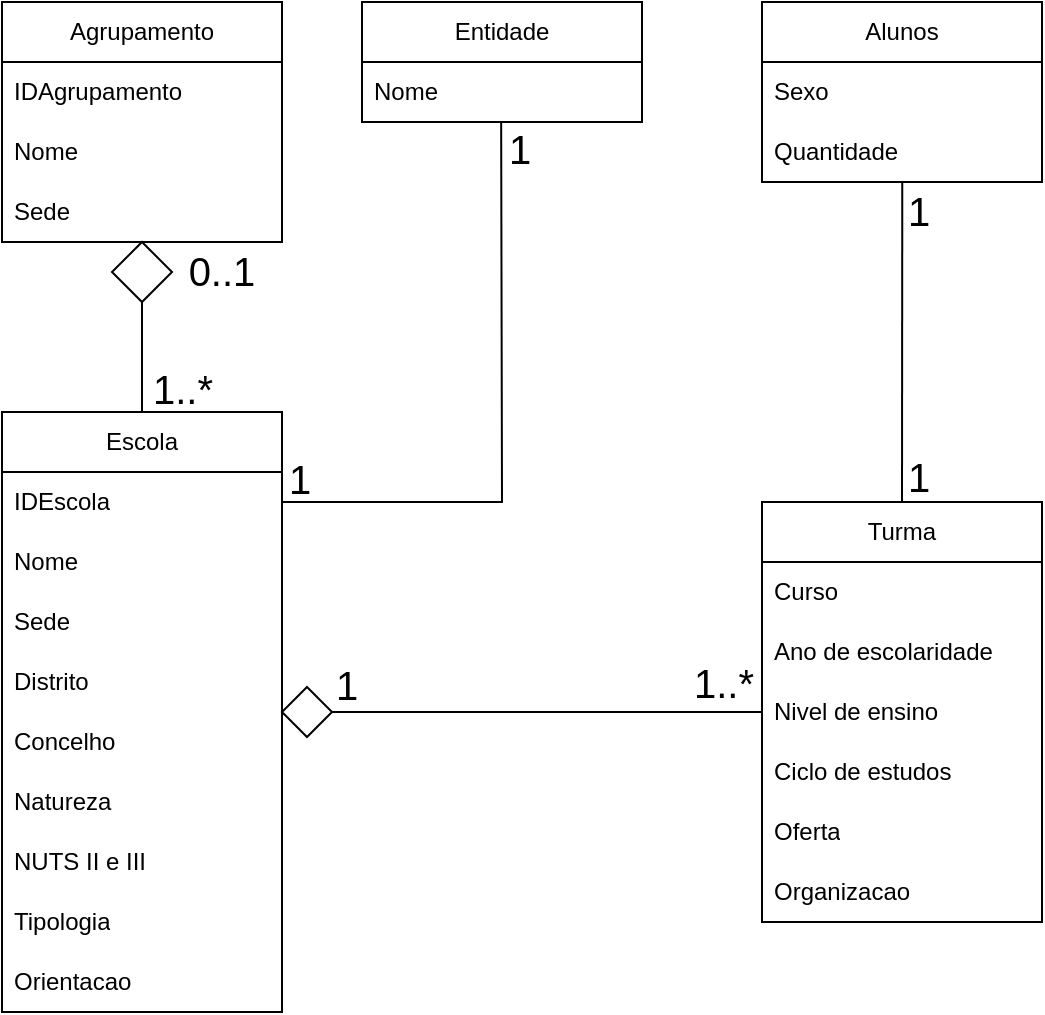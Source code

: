 <mxfile version="24.7.17" pages="5">
  <diagram name="Original" id="qwyds--S89jvjisETPO8">
    <mxGraphModel dx="1434" dy="836" grid="1" gridSize="10" guides="1" tooltips="1" connect="1" arrows="1" fold="1" page="1" pageScale="1" pageWidth="827" pageHeight="1169" math="0" shadow="0">
      <root>
        <mxCell id="0" />
        <mxCell id="1" parent="0" />
        <mxCell id="MhP_2zUZphSnSyF00ZAq-6" value="Escola" style="swimlane;fontStyle=0;childLayout=stackLayout;horizontal=1;startSize=30;horizontalStack=0;resizeParent=1;resizeParentMax=0;resizeLast=0;collapsible=1;marginBottom=0;whiteSpace=wrap;html=1;" parent="1" vertex="1">
          <mxGeometry x="80" y="295" width="140" height="300" as="geometry" />
        </mxCell>
        <mxCell id="MhP_2zUZphSnSyF00ZAq-55" value="IDEscola" style="text;strokeColor=none;fillColor=none;align=left;verticalAlign=middle;spacingLeft=4;spacingRight=4;overflow=hidden;points=[[0,0.5],[1,0.5]];portConstraint=eastwest;rotatable=0;whiteSpace=wrap;html=1;" parent="MhP_2zUZphSnSyF00ZAq-6" vertex="1">
          <mxGeometry y="30" width="140" height="30" as="geometry" />
        </mxCell>
        <mxCell id="MhP_2zUZphSnSyF00ZAq-8" value="Nome" style="text;strokeColor=none;fillColor=none;align=left;verticalAlign=middle;spacingLeft=4;spacingRight=4;overflow=hidden;points=[[0,0.5],[1,0.5]];portConstraint=eastwest;rotatable=0;whiteSpace=wrap;html=1;" parent="MhP_2zUZphSnSyF00ZAq-6" vertex="1">
          <mxGeometry y="60" width="140" height="30" as="geometry" />
        </mxCell>
        <mxCell id="MhP_2zUZphSnSyF00ZAq-14" value="Sede" style="text;strokeColor=none;fillColor=none;align=left;verticalAlign=middle;spacingLeft=4;spacingRight=4;overflow=hidden;points=[[0,0.5],[1,0.5]];portConstraint=eastwest;rotatable=0;whiteSpace=wrap;html=1;" parent="MhP_2zUZphSnSyF00ZAq-6" vertex="1">
          <mxGeometry y="90" width="140" height="30" as="geometry" />
        </mxCell>
        <mxCell id="MhP_2zUZphSnSyF00ZAq-26" value="Distrito" style="text;strokeColor=none;fillColor=none;align=left;verticalAlign=middle;spacingLeft=4;spacingRight=4;overflow=hidden;points=[[0,0.5],[1,0.5]];portConstraint=eastwest;rotatable=0;whiteSpace=wrap;html=1;" parent="MhP_2zUZphSnSyF00ZAq-6" vertex="1">
          <mxGeometry y="120" width="140" height="30" as="geometry" />
        </mxCell>
        <mxCell id="MhP_2zUZphSnSyF00ZAq-27" value="Concelho" style="text;strokeColor=none;fillColor=none;align=left;verticalAlign=middle;spacingLeft=4;spacingRight=4;overflow=hidden;points=[[0,0.5],[1,0.5]];portConstraint=eastwest;rotatable=0;whiteSpace=wrap;html=1;" parent="MhP_2zUZphSnSyF00ZAq-6" vertex="1">
          <mxGeometry y="150" width="140" height="30" as="geometry" />
        </mxCell>
        <mxCell id="MhP_2zUZphSnSyF00ZAq-28" value="Natureza" style="text;strokeColor=none;fillColor=none;align=left;verticalAlign=middle;spacingLeft=4;spacingRight=4;overflow=hidden;points=[[0,0.5],[1,0.5]];portConstraint=eastwest;rotatable=0;whiteSpace=wrap;html=1;" parent="MhP_2zUZphSnSyF00ZAq-6" vertex="1">
          <mxGeometry y="180" width="140" height="30" as="geometry" />
        </mxCell>
        <mxCell id="MhP_2zUZphSnSyF00ZAq-29" value="NUTS II e III" style="text;strokeColor=none;fillColor=none;align=left;verticalAlign=middle;spacingLeft=4;spacingRight=4;overflow=hidden;points=[[0,0.5],[1,0.5]];portConstraint=eastwest;rotatable=0;whiteSpace=wrap;html=1;" parent="MhP_2zUZphSnSyF00ZAq-6" vertex="1">
          <mxGeometry y="210" width="140" height="30" as="geometry" />
        </mxCell>
        <mxCell id="MhP_2zUZphSnSyF00ZAq-30" value="Tipologia" style="text;strokeColor=none;fillColor=none;align=left;verticalAlign=middle;spacingLeft=4;spacingRight=4;overflow=hidden;points=[[0,0.5],[1,0.5]];portConstraint=eastwest;rotatable=0;whiteSpace=wrap;html=1;" parent="MhP_2zUZphSnSyF00ZAq-6" vertex="1">
          <mxGeometry y="240" width="140" height="30" as="geometry" />
        </mxCell>
        <mxCell id="MhP_2zUZphSnSyF00ZAq-31" value="Orientacao" style="text;strokeColor=none;fillColor=none;align=left;verticalAlign=middle;spacingLeft=4;spacingRight=4;overflow=hidden;points=[[0,0.5],[1,0.5]];portConstraint=eastwest;rotatable=0;whiteSpace=wrap;html=1;" parent="MhP_2zUZphSnSyF00ZAq-6" vertex="1">
          <mxGeometry y="270" width="140" height="30" as="geometry" />
        </mxCell>
        <mxCell id="MhP_2zUZphSnSyF00ZAq-10" value="Agrupamento" style="swimlane;fontStyle=0;childLayout=stackLayout;horizontal=1;startSize=30;horizontalStack=0;resizeParent=1;resizeParentMax=0;resizeLast=0;collapsible=1;marginBottom=0;whiteSpace=wrap;html=1;" parent="1" vertex="1">
          <mxGeometry x="80" y="90" width="140" height="120" as="geometry" />
        </mxCell>
        <mxCell id="MhP_2zUZphSnSyF00ZAq-11" value="IDAgrupamento" style="text;strokeColor=none;fillColor=none;align=left;verticalAlign=middle;spacingLeft=4;spacingRight=4;overflow=hidden;points=[[0,0.5],[1,0.5]];portConstraint=eastwest;rotatable=0;whiteSpace=wrap;html=1;" parent="MhP_2zUZphSnSyF00ZAq-10" vertex="1">
          <mxGeometry y="30" width="140" height="30" as="geometry" />
        </mxCell>
        <mxCell id="MhP_2zUZphSnSyF00ZAq-12" value="Nome" style="text;strokeColor=none;fillColor=none;align=left;verticalAlign=middle;spacingLeft=4;spacingRight=4;overflow=hidden;points=[[0,0.5],[1,0.5]];portConstraint=eastwest;rotatable=0;whiteSpace=wrap;html=1;" parent="MhP_2zUZphSnSyF00ZAq-10" vertex="1">
          <mxGeometry y="60" width="140" height="30" as="geometry" />
        </mxCell>
        <mxCell id="MhP_2zUZphSnSyF00ZAq-25" value="Sede" style="text;strokeColor=none;fillColor=none;align=left;verticalAlign=middle;spacingLeft=4;spacingRight=4;overflow=hidden;points=[[0,0.5],[1,0.5]];portConstraint=eastwest;rotatable=0;whiteSpace=wrap;html=1;" parent="MhP_2zUZphSnSyF00ZAq-10" vertex="1">
          <mxGeometry y="90" width="140" height="30" as="geometry" />
        </mxCell>
        <mxCell id="MhP_2zUZphSnSyF00ZAq-15" value="" style="rhombus;whiteSpace=wrap;html=1;" parent="1" vertex="1">
          <mxGeometry x="135" y="210" width="30" height="30" as="geometry" />
        </mxCell>
        <mxCell id="MhP_2zUZphSnSyF00ZAq-16" value="&lt;font style=&quot;font-size: 20px;&quot;&gt;0..1&lt;/font&gt;" style="text;html=1;align=center;verticalAlign=middle;whiteSpace=wrap;rounded=0;fontSize=30;" parent="1" vertex="1">
          <mxGeometry x="170" y="206" width="40" height="30" as="geometry" />
        </mxCell>
        <mxCell id="MhP_2zUZphSnSyF00ZAq-19" value="" style="endArrow=none;html=1;rounded=0;entryX=0.5;entryY=1;entryDx=0;entryDy=0;exitX=0.5;exitY=0;exitDx=0;exitDy=0;" parent="1" source="MhP_2zUZphSnSyF00ZAq-6" target="MhP_2zUZphSnSyF00ZAq-15" edge="1">
          <mxGeometry width="50" height="50" relative="1" as="geometry">
            <mxPoint x="155" y="440" as="sourcePoint" />
            <mxPoint x="165" y="330" as="targetPoint" />
          </mxGeometry>
        </mxCell>
        <mxCell id="MhP_2zUZphSnSyF00ZAq-20" value="&lt;font style=&quot;font-size: 20px;&quot;&gt;1..*&lt;/font&gt;" style="text;html=1;align=center;verticalAlign=middle;whiteSpace=wrap;rounded=0;fontSize=30;" parent="1" vertex="1">
          <mxGeometry x="153" y="265" width="35" height="30" as="geometry" />
        </mxCell>
        <mxCell id="MhP_2zUZphSnSyF00ZAq-21" value="Entidade" style="swimlane;fontStyle=0;childLayout=stackLayout;horizontal=1;startSize=30;horizontalStack=0;resizeParent=1;resizeParentMax=0;resizeLast=0;collapsible=1;marginBottom=0;whiteSpace=wrap;html=1;" parent="1" vertex="1">
          <mxGeometry x="260" y="90" width="140" height="60" as="geometry" />
        </mxCell>
        <mxCell id="MhP_2zUZphSnSyF00ZAq-23" value="Nome" style="text;strokeColor=none;fillColor=none;align=left;verticalAlign=middle;spacingLeft=4;spacingRight=4;overflow=hidden;points=[[0,0.5],[1,0.5]];portConstraint=eastwest;rotatable=0;whiteSpace=wrap;html=1;" parent="MhP_2zUZphSnSyF00ZAq-21" vertex="1">
          <mxGeometry y="30" width="140" height="30" as="geometry" />
        </mxCell>
        <mxCell id="MhP_2zUZphSnSyF00ZAq-35" value="Turma" style="swimlane;fontStyle=0;childLayout=stackLayout;horizontal=1;startSize=30;horizontalStack=0;resizeParent=1;resizeParentMax=0;resizeLast=0;collapsible=1;marginBottom=0;whiteSpace=wrap;html=1;" parent="1" vertex="1">
          <mxGeometry x="460" y="340" width="140" height="210" as="geometry" />
        </mxCell>
        <mxCell id="MhP_2zUZphSnSyF00ZAq-44" value="Curso" style="text;strokeColor=none;fillColor=none;align=left;verticalAlign=middle;spacingLeft=4;spacingRight=4;overflow=hidden;points=[[0,0.5],[1,0.5]];portConstraint=eastwest;rotatable=0;whiteSpace=wrap;html=1;" parent="MhP_2zUZphSnSyF00ZAq-35" vertex="1">
          <mxGeometry y="30" width="140" height="30" as="geometry" />
        </mxCell>
        <mxCell id="MhP_2zUZphSnSyF00ZAq-41" value="Ano de escolaridade" style="text;strokeColor=none;fillColor=none;align=left;verticalAlign=middle;spacingLeft=4;spacingRight=4;overflow=hidden;points=[[0,0.5],[1,0.5]];portConstraint=eastwest;rotatable=0;whiteSpace=wrap;html=1;" parent="MhP_2zUZphSnSyF00ZAq-35" vertex="1">
          <mxGeometry y="60" width="140" height="30" as="geometry" />
        </mxCell>
        <mxCell id="MhP_2zUZphSnSyF00ZAq-37" value="Nivel de ensino" style="text;strokeColor=none;fillColor=none;align=left;verticalAlign=middle;spacingLeft=4;spacingRight=4;overflow=hidden;points=[[0,0.5],[1,0.5]];portConstraint=eastwest;rotatable=0;whiteSpace=wrap;html=1;" parent="MhP_2zUZphSnSyF00ZAq-35" vertex="1">
          <mxGeometry y="90" width="140" height="30" as="geometry" />
        </mxCell>
        <mxCell id="MhP_2zUZphSnSyF00ZAq-42" value="Ciclo de estudos" style="text;strokeColor=none;fillColor=none;align=left;verticalAlign=middle;spacingLeft=4;spacingRight=4;overflow=hidden;points=[[0,0.5],[1,0.5]];portConstraint=eastwest;rotatable=0;whiteSpace=wrap;html=1;" parent="MhP_2zUZphSnSyF00ZAq-35" vertex="1">
          <mxGeometry y="120" width="140" height="30" as="geometry" />
        </mxCell>
        <mxCell id="MhP_2zUZphSnSyF00ZAq-61" value="Oferta" style="text;strokeColor=none;fillColor=none;align=left;verticalAlign=middle;spacingLeft=4;spacingRight=4;overflow=hidden;points=[[0,0.5],[1,0.5]];portConstraint=eastwest;rotatable=0;whiteSpace=wrap;html=1;" parent="MhP_2zUZphSnSyF00ZAq-35" vertex="1">
          <mxGeometry y="150" width="140" height="30" as="geometry" />
        </mxCell>
        <mxCell id="MhP_2zUZphSnSyF00ZAq-62" value="Organizacao" style="text;strokeColor=none;fillColor=none;align=left;verticalAlign=middle;spacingLeft=4;spacingRight=4;overflow=hidden;points=[[0,0.5],[1,0.5]];portConstraint=eastwest;rotatable=0;whiteSpace=wrap;html=1;" parent="MhP_2zUZphSnSyF00ZAq-35" vertex="1">
          <mxGeometry y="180" width="140" height="30" as="geometry" />
        </mxCell>
        <mxCell id="MhP_2zUZphSnSyF00ZAq-38" value="Alunos" style="swimlane;fontStyle=0;childLayout=stackLayout;horizontal=1;startSize=30;horizontalStack=0;resizeParent=1;resizeParentMax=0;resizeLast=0;collapsible=1;marginBottom=0;whiteSpace=wrap;html=1;" parent="1" vertex="1">
          <mxGeometry x="460" y="90" width="140" height="90" as="geometry" />
        </mxCell>
        <mxCell id="MhP_2zUZphSnSyF00ZAq-45" value="Sexo" style="text;strokeColor=none;fillColor=none;align=left;verticalAlign=middle;spacingLeft=4;spacingRight=4;overflow=hidden;points=[[0,0.5],[1,0.5]];portConstraint=eastwest;rotatable=0;whiteSpace=wrap;html=1;" parent="MhP_2zUZphSnSyF00ZAq-38" vertex="1">
          <mxGeometry y="30" width="140" height="30" as="geometry" />
        </mxCell>
        <mxCell id="MhP_2zUZphSnSyF00ZAq-48" value="Quantidade" style="text;strokeColor=none;fillColor=none;align=left;verticalAlign=middle;spacingLeft=4;spacingRight=4;overflow=hidden;points=[[0,0.5],[1,0.5]];portConstraint=eastwest;rotatable=0;whiteSpace=wrap;html=1;" parent="MhP_2zUZphSnSyF00ZAq-38" vertex="1">
          <mxGeometry y="60" width="140" height="30" as="geometry" />
        </mxCell>
        <mxCell id="MhP_2zUZphSnSyF00ZAq-67" value="" style="rhombus;whiteSpace=wrap;html=1;" parent="1" vertex="1">
          <mxGeometry x="220" y="432.5" width="25" height="25" as="geometry" />
        </mxCell>
        <mxCell id="MhP_2zUZphSnSyF00ZAq-74" value="&lt;font style=&quot;font-size: 20px;&quot;&gt;1..*&lt;/font&gt;" style="text;html=1;align=center;verticalAlign=middle;whiteSpace=wrap;rounded=0;fontSize=30;" parent="1" vertex="1">
          <mxGeometry x="424" y="412" width="34" height="30" as="geometry" />
        </mxCell>
        <mxCell id="MhP_2zUZphSnSyF00ZAq-75" value="&lt;span style=&quot;font-size: 20px;&quot;&gt;1&lt;/span&gt;" style="text;html=1;align=center;verticalAlign=middle;whiteSpace=wrap;rounded=0;fontSize=30;" parent="1" vertex="1">
          <mxGeometry x="531" y="309" width="15" height="30" as="geometry" />
        </mxCell>
        <mxCell id="MhP_2zUZphSnSyF00ZAq-76" value="&lt;span style=&quot;font-size: 20px;&quot;&gt;1&lt;/span&gt;" style="text;html=1;align=center;verticalAlign=middle;whiteSpace=wrap;rounded=0;fontSize=30;" parent="1" vertex="1">
          <mxGeometry x="531" y="176" width="15" height="30" as="geometry" />
        </mxCell>
        <mxCell id="MhP_2zUZphSnSyF00ZAq-77" value="&lt;span style=&quot;font-size: 20px;&quot;&gt;1&lt;/span&gt;" style="text;html=1;align=center;verticalAlign=middle;whiteSpace=wrap;rounded=0;fontSize=30;" parent="1" vertex="1">
          <mxGeometry x="245" y="413" width="15" height="30" as="geometry" />
        </mxCell>
        <mxCell id="MhP_2zUZphSnSyF00ZAq-78" value="&lt;span style=&quot;font-size: 20px;&quot;&gt;1&lt;/span&gt;" style="text;html=1;align=center;verticalAlign=middle;whiteSpace=wrap;rounded=0;fontSize=30;" parent="1" vertex="1">
          <mxGeometry x="334" y="146" width="10" height="27" as="geometry" />
        </mxCell>
        <mxCell id="MhP_2zUZphSnSyF00ZAq-81" value="" style="endArrow=none;html=1;rounded=0;entryX=0.501;entryY=1.014;entryDx=0;entryDy=0;entryPerimeter=0;exitX=0.5;exitY=0;exitDx=0;exitDy=0;" parent="1" source="MhP_2zUZphSnSyF00ZAq-35" target="MhP_2zUZphSnSyF00ZAq-48" edge="1">
          <mxGeometry width="50" height="50" relative="1" as="geometry">
            <mxPoint x="395" y="320" as="sourcePoint" />
            <mxPoint x="445" y="270" as="targetPoint" />
          </mxGeometry>
        </mxCell>
        <mxCell id="MhP_2zUZphSnSyF00ZAq-82" value="" style="endArrow=none;html=1;rounded=0;entryX=0;entryY=0.5;entryDx=0;entryDy=0;exitX=1;exitY=0.5;exitDx=0;exitDy=0;" parent="1" source="MhP_2zUZphSnSyF00ZAq-67" target="MhP_2zUZphSnSyF00ZAq-37" edge="1">
          <mxGeometry width="50" height="50" relative="1" as="geometry">
            <mxPoint x="260" y="420" as="sourcePoint" />
            <mxPoint x="310" y="370" as="targetPoint" />
          </mxGeometry>
        </mxCell>
        <mxCell id="MhP_2zUZphSnSyF00ZAq-83" value="" style="endArrow=none;html=1;rounded=0;exitX=1;exitY=0.5;exitDx=0;exitDy=0;entryX=0.497;entryY=0.997;entryDx=0;entryDy=0;entryPerimeter=0;" parent="1" source="MhP_2zUZphSnSyF00ZAq-55" target="MhP_2zUZphSnSyF00ZAq-23" edge="1">
          <mxGeometry width="50" height="50" relative="1" as="geometry">
            <mxPoint x="260" y="350" as="sourcePoint" />
            <mxPoint x="310" y="300" as="targetPoint" />
            <Array as="points">
              <mxPoint x="330" y="340" />
            </Array>
          </mxGeometry>
        </mxCell>
        <mxCell id="MhP_2zUZphSnSyF00ZAq-84" value="&lt;span style=&quot;font-size: 20px;&quot;&gt;1&lt;/span&gt;" style="text;html=1;align=center;verticalAlign=middle;whiteSpace=wrap;rounded=0;fontSize=30;" parent="1" vertex="1">
          <mxGeometry x="223.5" y="311" width="10" height="27" as="geometry" />
        </mxCell>
      </root>
    </mxGraphModel>
  </diagram>
  <diagram name="Com Associação" id="8GgATn4NBGBNwq2gwXbr">
    <mxGraphModel dx="1195" dy="697" grid="1" gridSize="10" guides="1" tooltips="1" connect="1" arrows="1" fold="1" page="1" pageScale="1" pageWidth="827" pageHeight="1169" math="0" shadow="0">
      <root>
        <mxCell id="3QhpdqijEr_1OEqsUk7u-0" />
        <mxCell id="3QhpdqijEr_1OEqsUk7u-1" parent="3QhpdqijEr_1OEqsUk7u-0" />
        <mxCell id="3QhpdqijEr_1OEqsUk7u-2" value="Escola" style="swimlane;fontStyle=0;childLayout=stackLayout;horizontal=1;startSize=30;horizontalStack=0;resizeParent=1;resizeParentMax=0;resizeLast=0;collapsible=1;marginBottom=0;whiteSpace=wrap;html=1;" vertex="1" parent="3QhpdqijEr_1OEqsUk7u-1">
          <mxGeometry x="270" y="295" width="140" height="210" as="geometry" />
        </mxCell>
        <mxCell id="3QhpdqijEr_1OEqsUk7u-3" value="IDEscola" style="text;strokeColor=none;fillColor=none;align=left;verticalAlign=middle;spacingLeft=4;spacingRight=4;overflow=hidden;points=[[0,0.5],[1,0.5]];portConstraint=eastwest;rotatable=0;whiteSpace=wrap;html=1;" vertex="1" parent="3QhpdqijEr_1OEqsUk7u-2">
          <mxGeometry y="30" width="140" height="30" as="geometry" />
        </mxCell>
        <mxCell id="3QhpdqijEr_1OEqsUk7u-4" value="Nome" style="text;strokeColor=none;fillColor=none;align=left;verticalAlign=middle;spacingLeft=4;spacingRight=4;overflow=hidden;points=[[0,0.5],[1,0.5]];portConstraint=eastwest;rotatable=0;whiteSpace=wrap;html=1;" vertex="1" parent="3QhpdqijEr_1OEqsUk7u-2">
          <mxGeometry y="60" width="140" height="30" as="geometry" />
        </mxCell>
        <mxCell id="3QhpdqijEr_1OEqsUk7u-5" value="Sede" style="text;strokeColor=none;fillColor=none;align=left;verticalAlign=middle;spacingLeft=4;spacingRight=4;overflow=hidden;points=[[0,0.5],[1,0.5]];portConstraint=eastwest;rotatable=0;whiteSpace=wrap;html=1;" vertex="1" parent="3QhpdqijEr_1OEqsUk7u-2">
          <mxGeometry y="90" width="140" height="30" as="geometry" />
        </mxCell>
        <mxCell id="3QhpdqijEr_1OEqsUk7u-8" value="Natureza" style="text;strokeColor=none;fillColor=none;align=left;verticalAlign=middle;spacingLeft=4;spacingRight=4;overflow=hidden;points=[[0,0.5],[1,0.5]];portConstraint=eastwest;rotatable=0;whiteSpace=wrap;html=1;" vertex="1" parent="3QhpdqijEr_1OEqsUk7u-2">
          <mxGeometry y="120" width="140" height="30" as="geometry" />
        </mxCell>
        <mxCell id="3QhpdqijEr_1OEqsUk7u-10" value="Tipologia" style="text;strokeColor=none;fillColor=none;align=left;verticalAlign=middle;spacingLeft=4;spacingRight=4;overflow=hidden;points=[[0,0.5],[1,0.5]];portConstraint=eastwest;rotatable=0;whiteSpace=wrap;html=1;" vertex="1" parent="3QhpdqijEr_1OEqsUk7u-2">
          <mxGeometry y="150" width="140" height="30" as="geometry" />
        </mxCell>
        <mxCell id="3QhpdqijEr_1OEqsUk7u-11" value="Orientacao" style="text;strokeColor=none;fillColor=none;align=left;verticalAlign=middle;spacingLeft=4;spacingRight=4;overflow=hidden;points=[[0,0.5],[1,0.5]];portConstraint=eastwest;rotatable=0;whiteSpace=wrap;html=1;" vertex="1" parent="3QhpdqijEr_1OEqsUk7u-2">
          <mxGeometry y="180" width="140" height="30" as="geometry" />
        </mxCell>
        <mxCell id="3QhpdqijEr_1OEqsUk7u-12" value="Agrupamento" style="swimlane;fontStyle=0;childLayout=stackLayout;horizontal=1;startSize=30;horizontalStack=0;resizeParent=1;resizeParentMax=0;resizeLast=0;collapsible=1;marginBottom=0;whiteSpace=wrap;html=1;" vertex="1" parent="3QhpdqijEr_1OEqsUk7u-1">
          <mxGeometry x="60" y="90" width="140" height="120" as="geometry" />
        </mxCell>
        <mxCell id="3QhpdqijEr_1OEqsUk7u-13" value="IDAgrupamento" style="text;strokeColor=none;fillColor=none;align=left;verticalAlign=middle;spacingLeft=4;spacingRight=4;overflow=hidden;points=[[0,0.5],[1,0.5]];portConstraint=eastwest;rotatable=0;whiteSpace=wrap;html=1;" vertex="1" parent="3QhpdqijEr_1OEqsUk7u-12">
          <mxGeometry y="30" width="140" height="30" as="geometry" />
        </mxCell>
        <mxCell id="3QhpdqijEr_1OEqsUk7u-14" value="Nome" style="text;strokeColor=none;fillColor=none;align=left;verticalAlign=middle;spacingLeft=4;spacingRight=4;overflow=hidden;points=[[0,0.5],[1,0.5]];portConstraint=eastwest;rotatable=0;whiteSpace=wrap;html=1;" vertex="1" parent="3QhpdqijEr_1OEqsUk7u-12">
          <mxGeometry y="60" width="140" height="30" as="geometry" />
        </mxCell>
        <mxCell id="3QhpdqijEr_1OEqsUk7u-15" value="Sede" style="text;strokeColor=none;fillColor=none;align=left;verticalAlign=middle;spacingLeft=4;spacingRight=4;overflow=hidden;points=[[0,0.5],[1,0.5]];portConstraint=eastwest;rotatable=0;whiteSpace=wrap;html=1;" vertex="1" parent="3QhpdqijEr_1OEqsUk7u-12">
          <mxGeometry y="90" width="140" height="30" as="geometry" />
        </mxCell>
        <mxCell id="3QhpdqijEr_1OEqsUk7u-17" value="&lt;font style=&quot;font-size: 20px;&quot;&gt;0..1&lt;/font&gt;" style="text;html=1;align=center;verticalAlign=middle;whiteSpace=wrap;rounded=0;fontSize=30;" vertex="1" parent="3QhpdqijEr_1OEqsUk7u-1">
          <mxGeometry x="131" y="206" width="40" height="30" as="geometry" />
        </mxCell>
        <mxCell id="3QhpdqijEr_1OEqsUk7u-20" value="Entidade" style="swimlane;fontStyle=0;childLayout=stackLayout;horizontal=1;startSize=30;horizontalStack=0;resizeParent=1;resizeParentMax=0;resizeLast=0;collapsible=1;marginBottom=0;whiteSpace=wrap;html=1;" vertex="1" parent="3QhpdqijEr_1OEqsUk7u-1">
          <mxGeometry x="450" y="90" width="140" height="60" as="geometry" />
        </mxCell>
        <mxCell id="3QhpdqijEr_1OEqsUk7u-21" value="Nome" style="text;strokeColor=none;fillColor=none;align=left;verticalAlign=middle;spacingLeft=4;spacingRight=4;overflow=hidden;points=[[0,0.5],[1,0.5]];portConstraint=eastwest;rotatable=0;whiteSpace=wrap;html=1;" vertex="1" parent="3QhpdqijEr_1OEqsUk7u-20">
          <mxGeometry y="30" width="140" height="30" as="geometry" />
        </mxCell>
        <mxCell id="3QhpdqijEr_1OEqsUk7u-22" value="Turma" style="swimlane;fontStyle=0;childLayout=stackLayout;horizontal=1;startSize=30;horizontalStack=0;resizeParent=1;resizeParentMax=0;resizeLast=0;collapsible=1;marginBottom=0;whiteSpace=wrap;html=1;" vertex="1" parent="3QhpdqijEr_1OEqsUk7u-1">
          <mxGeometry x="650" y="295" width="140" height="210" as="geometry" />
        </mxCell>
        <mxCell id="3QhpdqijEr_1OEqsUk7u-23" value="Curso" style="text;strokeColor=none;fillColor=none;align=left;verticalAlign=middle;spacingLeft=4;spacingRight=4;overflow=hidden;points=[[0,0.5],[1,0.5]];portConstraint=eastwest;rotatable=0;whiteSpace=wrap;html=1;" vertex="1" parent="3QhpdqijEr_1OEqsUk7u-22">
          <mxGeometry y="30" width="140" height="30" as="geometry" />
        </mxCell>
        <mxCell id="3QhpdqijEr_1OEqsUk7u-24" value="Ano de escolaridade" style="text;strokeColor=none;fillColor=none;align=left;verticalAlign=middle;spacingLeft=4;spacingRight=4;overflow=hidden;points=[[0,0.5],[1,0.5]];portConstraint=eastwest;rotatable=0;whiteSpace=wrap;html=1;" vertex="1" parent="3QhpdqijEr_1OEqsUk7u-22">
          <mxGeometry y="60" width="140" height="30" as="geometry" />
        </mxCell>
        <mxCell id="3QhpdqijEr_1OEqsUk7u-25" value="Nivel de ensino" style="text;strokeColor=none;fillColor=none;align=left;verticalAlign=middle;spacingLeft=4;spacingRight=4;overflow=hidden;points=[[0,0.5],[1,0.5]];portConstraint=eastwest;rotatable=0;whiteSpace=wrap;html=1;" vertex="1" parent="3QhpdqijEr_1OEqsUk7u-22">
          <mxGeometry y="90" width="140" height="30" as="geometry" />
        </mxCell>
        <mxCell id="3QhpdqijEr_1OEqsUk7u-26" value="Ciclo de estudos" style="text;strokeColor=none;fillColor=none;align=left;verticalAlign=middle;spacingLeft=4;spacingRight=4;overflow=hidden;points=[[0,0.5],[1,0.5]];portConstraint=eastwest;rotatable=0;whiteSpace=wrap;html=1;" vertex="1" parent="3QhpdqijEr_1OEqsUk7u-22">
          <mxGeometry y="120" width="140" height="30" as="geometry" />
        </mxCell>
        <mxCell id="3QhpdqijEr_1OEqsUk7u-27" value="Oferta" style="text;strokeColor=none;fillColor=none;align=left;verticalAlign=middle;spacingLeft=4;spacingRight=4;overflow=hidden;points=[[0,0.5],[1,0.5]];portConstraint=eastwest;rotatable=0;whiteSpace=wrap;html=1;" vertex="1" parent="3QhpdqijEr_1OEqsUk7u-22">
          <mxGeometry y="150" width="140" height="30" as="geometry" />
        </mxCell>
        <mxCell id="3QhpdqijEr_1OEqsUk7u-28" value="Organizacao" style="text;strokeColor=none;fillColor=none;align=left;verticalAlign=middle;spacingLeft=4;spacingRight=4;overflow=hidden;points=[[0,0.5],[1,0.5]];portConstraint=eastwest;rotatable=0;whiteSpace=wrap;html=1;" vertex="1" parent="3QhpdqijEr_1OEqsUk7u-22">
          <mxGeometry y="180" width="140" height="30" as="geometry" />
        </mxCell>
        <mxCell id="3QhpdqijEr_1OEqsUk7u-29" value="Alunos" style="swimlane;fontStyle=0;childLayout=stackLayout;horizontal=1;startSize=30;horizontalStack=0;resizeParent=1;resizeParentMax=0;resizeLast=0;collapsible=1;marginBottom=0;whiteSpace=wrap;html=1;" vertex="1" parent="3QhpdqijEr_1OEqsUk7u-1">
          <mxGeometry x="650" y="90" width="140" height="90" as="geometry" />
        </mxCell>
        <mxCell id="3QhpdqijEr_1OEqsUk7u-30" value="Sexo" style="text;strokeColor=none;fillColor=none;align=left;verticalAlign=middle;spacingLeft=4;spacingRight=4;overflow=hidden;points=[[0,0.5],[1,0.5]];portConstraint=eastwest;rotatable=0;whiteSpace=wrap;html=1;" vertex="1" parent="3QhpdqijEr_1OEqsUk7u-29">
          <mxGeometry y="30" width="140" height="30" as="geometry" />
        </mxCell>
        <mxCell id="3QhpdqijEr_1OEqsUk7u-31" value="Quantidade" style="text;strokeColor=none;fillColor=none;align=left;verticalAlign=middle;spacingLeft=4;spacingRight=4;overflow=hidden;points=[[0,0.5],[1,0.5]];portConstraint=eastwest;rotatable=0;whiteSpace=wrap;html=1;" vertex="1" parent="3QhpdqijEr_1OEqsUk7u-29">
          <mxGeometry y="60" width="140" height="30" as="geometry" />
        </mxCell>
        <mxCell id="3QhpdqijEr_1OEqsUk7u-32" value="" style="rhombus;whiteSpace=wrap;html=1;" vertex="1" parent="3QhpdqijEr_1OEqsUk7u-1">
          <mxGeometry x="410" y="386.5" width="25" height="25" as="geometry" />
        </mxCell>
        <mxCell id="3QhpdqijEr_1OEqsUk7u-33" value="&lt;font style=&quot;font-size: 20px;&quot;&gt;1..*&lt;/font&gt;" style="text;html=1;align=center;verticalAlign=middle;whiteSpace=wrap;rounded=0;fontSize=30;" vertex="1" parent="3QhpdqijEr_1OEqsUk7u-1">
          <mxGeometry x="614" y="367" width="34" height="30" as="geometry" />
        </mxCell>
        <mxCell id="3QhpdqijEr_1OEqsUk7u-34" value="&lt;span style=&quot;font-size: 20px;&quot;&gt;1&lt;/span&gt;" style="text;html=1;align=center;verticalAlign=middle;whiteSpace=wrap;rounded=0;fontSize=30;" vertex="1" parent="3QhpdqijEr_1OEqsUk7u-1">
          <mxGeometry x="721" y="264" width="15" height="30" as="geometry" />
        </mxCell>
        <mxCell id="3QhpdqijEr_1OEqsUk7u-35" value="&lt;span style=&quot;font-size: 20px;&quot;&gt;1&lt;/span&gt;" style="text;html=1;align=center;verticalAlign=middle;whiteSpace=wrap;rounded=0;fontSize=30;" vertex="1" parent="3QhpdqijEr_1OEqsUk7u-1">
          <mxGeometry x="721" y="176" width="15" height="30" as="geometry" />
        </mxCell>
        <mxCell id="3QhpdqijEr_1OEqsUk7u-36" value="&lt;span style=&quot;font-size: 20px;&quot;&gt;1&lt;/span&gt;" style="text;html=1;align=center;verticalAlign=middle;whiteSpace=wrap;rounded=0;fontSize=30;" vertex="1" parent="3QhpdqijEr_1OEqsUk7u-1">
          <mxGeometry x="435" y="367" width="15" height="30" as="geometry" />
        </mxCell>
        <mxCell id="3QhpdqijEr_1OEqsUk7u-37" value="&lt;span style=&quot;font-size: 20px;&quot;&gt;1&lt;/span&gt;" style="text;html=1;align=center;verticalAlign=middle;whiteSpace=wrap;rounded=0;fontSize=30;" vertex="1" parent="3QhpdqijEr_1OEqsUk7u-1">
          <mxGeometry x="524" y="146" width="10" height="27" as="geometry" />
        </mxCell>
        <mxCell id="3QhpdqijEr_1OEqsUk7u-38" value="" style="endArrow=none;html=1;rounded=0;entryX=0.501;entryY=1.014;entryDx=0;entryDy=0;entryPerimeter=0;exitX=0.5;exitY=0;exitDx=0;exitDy=0;" edge="1" parent="3QhpdqijEr_1OEqsUk7u-1" source="3QhpdqijEr_1OEqsUk7u-22" target="3QhpdqijEr_1OEqsUk7u-31">
          <mxGeometry width="50" height="50" relative="1" as="geometry">
            <mxPoint x="585" y="320" as="sourcePoint" />
            <mxPoint x="635" y="270" as="targetPoint" />
          </mxGeometry>
        </mxCell>
        <mxCell id="3QhpdqijEr_1OEqsUk7u-39" value="" style="endArrow=none;html=1;rounded=0;entryX=0;entryY=0.5;entryDx=0;entryDy=0;exitX=1;exitY=0.5;exitDx=0;exitDy=0;" edge="1" parent="3QhpdqijEr_1OEqsUk7u-1" source="3QhpdqijEr_1OEqsUk7u-32" target="3QhpdqijEr_1OEqsUk7u-25">
          <mxGeometry width="50" height="50" relative="1" as="geometry">
            <mxPoint x="450" y="420" as="sourcePoint" />
            <mxPoint x="500" y="370" as="targetPoint" />
          </mxGeometry>
        </mxCell>
        <mxCell id="3QhpdqijEr_1OEqsUk7u-40" value="" style="endArrow=none;html=1;rounded=0;exitX=1;exitY=0.5;exitDx=0;exitDy=0;entryX=0.497;entryY=0.997;entryDx=0;entryDy=0;entryPerimeter=0;" edge="1" parent="3QhpdqijEr_1OEqsUk7u-1" source="3QhpdqijEr_1OEqsUk7u-3" target="3QhpdqijEr_1OEqsUk7u-21">
          <mxGeometry width="50" height="50" relative="1" as="geometry">
            <mxPoint x="450" y="350" as="sourcePoint" />
            <mxPoint x="500" y="300" as="targetPoint" />
            <Array as="points">
              <mxPoint x="520" y="340" />
            </Array>
          </mxGeometry>
        </mxCell>
        <mxCell id="3QhpdqijEr_1OEqsUk7u-41" value="&lt;span style=&quot;font-size: 20px;&quot;&gt;1..*&lt;/span&gt;" style="text;html=1;align=center;verticalAlign=middle;whiteSpace=wrap;rounded=0;fontSize=30;" vertex="1" parent="3QhpdqijEr_1OEqsUk7u-1">
          <mxGeometry x="413.5" y="311" width="36.5" height="27" as="geometry" />
        </mxCell>
        <mxCell id="LE34vfW33pRC0BIoc-xi-0" value="Localização" style="swimlane;fontStyle=0;childLayout=stackLayout;horizontal=1;startSize=30;horizontalStack=0;resizeParent=1;resizeParentMax=0;resizeLast=0;collapsible=1;marginBottom=0;whiteSpace=wrap;html=1;" vertex="1" parent="3QhpdqijEr_1OEqsUk7u-1">
          <mxGeometry x="60" y="550" width="140" height="150" as="geometry" />
        </mxCell>
        <mxCell id="LE34vfW33pRC0BIoc-xi-1" value="Concelho" style="text;strokeColor=none;fillColor=none;align=left;verticalAlign=middle;spacingLeft=4;spacingRight=4;overflow=hidden;points=[[0,0.5],[1,0.5]];portConstraint=eastwest;rotatable=0;whiteSpace=wrap;html=1;" vertex="1" parent="LE34vfW33pRC0BIoc-xi-0">
          <mxGeometry y="30" width="140" height="30" as="geometry" />
        </mxCell>
        <mxCell id="LE34vfW33pRC0BIoc-xi-2" value="Distrito" style="text;strokeColor=none;fillColor=none;align=left;verticalAlign=middle;spacingLeft=4;spacingRight=4;overflow=hidden;points=[[0,0.5],[1,0.5]];portConstraint=eastwest;rotatable=0;whiteSpace=wrap;html=1;" vertex="1" parent="LE34vfW33pRC0BIoc-xi-0">
          <mxGeometry y="60" width="140" height="30" as="geometry" />
        </mxCell>
        <mxCell id="LE34vfW33pRC0BIoc-xi-3" value="NUTS III" style="text;strokeColor=none;fillColor=none;align=left;verticalAlign=middle;spacingLeft=4;spacingRight=4;overflow=hidden;points=[[0,0.5],[1,0.5]];portConstraint=eastwest;rotatable=0;whiteSpace=wrap;html=1;" vertex="1" parent="LE34vfW33pRC0BIoc-xi-0">
          <mxGeometry y="90" width="140" height="30" as="geometry" />
        </mxCell>
        <mxCell id="LE34vfW33pRC0BIoc-xi-4" value="NUTS II" style="text;strokeColor=none;fillColor=none;align=left;verticalAlign=middle;spacingLeft=4;spacingRight=4;overflow=hidden;points=[[0,0.5],[1,0.5]];portConstraint=eastwest;rotatable=0;whiteSpace=wrap;html=1;" vertex="1" parent="LE34vfW33pRC0BIoc-xi-0">
          <mxGeometry y="120" width="140" height="30" as="geometry" />
        </mxCell>
        <mxCell id="LE34vfW33pRC0BIoc-xi-8" value="&lt;font style=&quot;font-size: 20px;&quot;&gt;1&lt;/font&gt;" style="text;html=1;align=center;verticalAlign=middle;whiteSpace=wrap;rounded=0;fontSize=30;" vertex="1" parent="3QhpdqijEr_1OEqsUk7u-1">
          <mxGeometry x="131" y="518" width="20" height="30" as="geometry" />
        </mxCell>
        <mxCell id="LE34vfW33pRC0BIoc-xi-9" value="" style="rhombus;whiteSpace=wrap;html=1;" vertex="1" parent="3QhpdqijEr_1OEqsUk7u-1">
          <mxGeometry x="110" y="360" width="40" height="80" as="geometry" />
        </mxCell>
        <mxCell id="LE34vfW33pRC0BIoc-xi-10" value="" style="endArrow=none;html=1;rounded=0;exitX=0.5;exitY=0;exitDx=0;exitDy=0;" edge="1" parent="3QhpdqijEr_1OEqsUk7u-1" source="LE34vfW33pRC0BIoc-xi-9">
          <mxGeometry width="50" height="50" relative="1" as="geometry">
            <mxPoint x="340" y="430" as="sourcePoint" />
            <mxPoint x="130" y="210" as="targetPoint" />
          </mxGeometry>
        </mxCell>
        <mxCell id="LE34vfW33pRC0BIoc-xi-11" value="" style="endArrow=none;html=1;rounded=0;exitX=0.5;exitY=0;exitDx=0;exitDy=0;entryX=0.5;entryY=1;entryDx=0;entryDy=0;" edge="1" parent="3QhpdqijEr_1OEqsUk7u-1" source="LE34vfW33pRC0BIoc-xi-0" target="LE34vfW33pRC0BIoc-xi-9">
          <mxGeometry width="50" height="50" relative="1" as="geometry">
            <mxPoint x="140" y="369" as="sourcePoint" />
            <mxPoint x="140" y="220" as="targetPoint" />
          </mxGeometry>
        </mxCell>
        <mxCell id="LE34vfW33pRC0BIoc-xi-12" value="" style="endArrow=none;html=1;rounded=0;exitX=0;exitY=0.5;exitDx=0;exitDy=0;entryX=1;entryY=0.5;entryDx=0;entryDy=0;" edge="1" parent="3QhpdqijEr_1OEqsUk7u-1" source="3QhpdqijEr_1OEqsUk7u-5" target="LE34vfW33pRC0BIoc-xi-9">
          <mxGeometry width="50" height="50" relative="1" as="geometry">
            <mxPoint x="140" y="560" as="sourcePoint" />
            <mxPoint x="140" y="449" as="targetPoint" />
          </mxGeometry>
        </mxCell>
      </root>
    </mxGraphModel>
  </diagram>
  <diagram id="4_HiMVkCXoyi9FSJJGeo" name="Com Localização">
    <mxGraphModel dx="1062" dy="716" grid="1" gridSize="10" guides="1" tooltips="1" connect="1" arrows="1" fold="1" page="1" pageScale="1" pageWidth="827" pageHeight="1169" math="0" shadow="0">
      <root>
        <mxCell id="0" />
        <mxCell id="1" parent="0" />
        <mxCell id="Sw3pQj8816RREVTJxPYU-1" value="Escola" style="swimlane;fontStyle=0;childLayout=stackLayout;horizontal=1;startSize=30;horizontalStack=0;resizeParent=1;resizeParentMax=0;resizeLast=0;collapsible=1;marginBottom=0;whiteSpace=wrap;html=1;" parent="1" vertex="1">
          <mxGeometry x="60" y="295" width="140" height="120" as="geometry" />
        </mxCell>
        <mxCell id="Sw3pQj8816RREVTJxPYU-2" value="IDEscola" style="text;strokeColor=none;fillColor=none;align=left;verticalAlign=middle;spacingLeft=4;spacingRight=4;overflow=hidden;points=[[0,0.5],[1,0.5]];portConstraint=eastwest;rotatable=0;whiteSpace=wrap;html=1;" parent="Sw3pQj8816RREVTJxPYU-1" vertex="1">
          <mxGeometry y="30" width="140" height="30" as="geometry" />
        </mxCell>
        <mxCell id="Sw3pQj8816RREVTJxPYU-3" value="Nome" style="text;strokeColor=none;fillColor=none;align=left;verticalAlign=middle;spacingLeft=4;spacingRight=4;overflow=hidden;points=[[0,0.5],[1,0.5]];portConstraint=eastwest;rotatable=0;whiteSpace=wrap;html=1;" parent="Sw3pQj8816RREVTJxPYU-1" vertex="1">
          <mxGeometry y="60" width="140" height="30" as="geometry" />
        </mxCell>
        <mxCell id="Sw3pQj8816RREVTJxPYU-4" value="Sede" style="text;strokeColor=none;fillColor=none;align=left;verticalAlign=middle;spacingLeft=4;spacingRight=4;overflow=hidden;points=[[0,0.5],[1,0.5]];portConstraint=eastwest;rotatable=0;whiteSpace=wrap;html=1;" parent="Sw3pQj8816RREVTJxPYU-1" vertex="1">
          <mxGeometry y="90" width="140" height="30" as="geometry" />
        </mxCell>
        <mxCell id="Sw3pQj8816RREVTJxPYU-8" value="Agrupamento" style="swimlane;fontStyle=0;childLayout=stackLayout;horizontal=1;startSize=30;horizontalStack=0;resizeParent=1;resizeParentMax=0;resizeLast=0;collapsible=1;marginBottom=0;whiteSpace=wrap;html=1;" parent="1" vertex="1">
          <mxGeometry x="60" y="90" width="140" height="120" as="geometry" />
        </mxCell>
        <mxCell id="Sw3pQj8816RREVTJxPYU-9" value="IDAgrupamento" style="text;strokeColor=none;fillColor=none;align=left;verticalAlign=middle;spacingLeft=4;spacingRight=4;overflow=hidden;points=[[0,0.5],[1,0.5]];portConstraint=eastwest;rotatable=0;whiteSpace=wrap;html=1;" parent="Sw3pQj8816RREVTJxPYU-8" vertex="1">
          <mxGeometry y="30" width="140" height="30" as="geometry" />
        </mxCell>
        <mxCell id="Sw3pQj8816RREVTJxPYU-10" value="Nome" style="text;strokeColor=none;fillColor=none;align=left;verticalAlign=middle;spacingLeft=4;spacingRight=4;overflow=hidden;points=[[0,0.5],[1,0.5]];portConstraint=eastwest;rotatable=0;whiteSpace=wrap;html=1;" parent="Sw3pQj8816RREVTJxPYU-8" vertex="1">
          <mxGeometry y="60" width="140" height="30" as="geometry" />
        </mxCell>
        <mxCell id="Sw3pQj8816RREVTJxPYU-11" value="Sede" style="text;strokeColor=none;fillColor=none;align=left;verticalAlign=middle;spacingLeft=4;spacingRight=4;overflow=hidden;points=[[0,0.5],[1,0.5]];portConstraint=eastwest;rotatable=0;whiteSpace=wrap;html=1;" parent="Sw3pQj8816RREVTJxPYU-8" vertex="1">
          <mxGeometry y="90" width="140" height="30" as="geometry" />
        </mxCell>
        <mxCell id="Sw3pQj8816RREVTJxPYU-12" value="&lt;font style=&quot;font-size: 20px;&quot;&gt;0..1&lt;/font&gt;" style="text;html=1;align=center;verticalAlign=middle;whiteSpace=wrap;rounded=0;fontSize=30;" parent="1" vertex="1">
          <mxGeometry x="131" y="206" width="43" height="30" as="geometry" />
        </mxCell>
        <mxCell id="Sw3pQj8816RREVTJxPYU-13" value="Entidade" style="swimlane;fontStyle=0;childLayout=stackLayout;horizontal=1;startSize=30;horizontalStack=0;resizeParent=1;resizeParentMax=0;resizeLast=0;collapsible=1;marginBottom=0;whiteSpace=wrap;html=1;" parent="1" vertex="1">
          <mxGeometry x="240" y="90" width="140" height="60" as="geometry" />
        </mxCell>
        <mxCell id="Sw3pQj8816RREVTJxPYU-14" value="Nome" style="text;strokeColor=none;fillColor=none;align=left;verticalAlign=middle;spacingLeft=4;spacingRight=4;overflow=hidden;points=[[0,0.5],[1,0.5]];portConstraint=eastwest;rotatable=0;whiteSpace=wrap;html=1;" parent="Sw3pQj8816RREVTJxPYU-13" vertex="1">
          <mxGeometry y="30" width="140" height="30" as="geometry" />
        </mxCell>
        <mxCell id="Sw3pQj8816RREVTJxPYU-15" value="Turma" style="swimlane;fontStyle=0;childLayout=stackLayout;horizontal=1;startSize=30;horizontalStack=0;resizeParent=1;resizeParentMax=0;resizeLast=0;collapsible=1;marginBottom=0;whiteSpace=wrap;html=1;" parent="1" vertex="1">
          <mxGeometry x="440" y="205" width="140" height="300" as="geometry" />
        </mxCell>
        <mxCell id="Sw3pQj8816RREVTJxPYU-16" value="Curso" style="text;strokeColor=none;fillColor=none;align=left;verticalAlign=middle;spacingLeft=4;spacingRight=4;overflow=hidden;points=[[0,0.5],[1,0.5]];portConstraint=eastwest;rotatable=0;whiteSpace=wrap;html=1;" parent="Sw3pQj8816RREVTJxPYU-15" vertex="1">
          <mxGeometry y="30" width="140" height="30" as="geometry" />
        </mxCell>
        <mxCell id="Sw3pQj8816RREVTJxPYU-17" value="Ano de escolaridade" style="text;strokeColor=none;fillColor=none;align=left;verticalAlign=middle;spacingLeft=4;spacingRight=4;overflow=hidden;points=[[0,0.5],[1,0.5]];portConstraint=eastwest;rotatable=0;whiteSpace=wrap;html=1;" parent="Sw3pQj8816RREVTJxPYU-15" vertex="1">
          <mxGeometry y="60" width="140" height="30" as="geometry" />
        </mxCell>
        <mxCell id="Sw3pQj8816RREVTJxPYU-18" value="Nivel de ensino" style="text;strokeColor=none;fillColor=none;align=left;verticalAlign=middle;spacingLeft=4;spacingRight=4;overflow=hidden;points=[[0,0.5],[1,0.5]];portConstraint=eastwest;rotatable=0;whiteSpace=wrap;html=1;" parent="Sw3pQj8816RREVTJxPYU-15" vertex="1">
          <mxGeometry y="90" width="140" height="30" as="geometry" />
        </mxCell>
        <mxCell id="Sw3pQj8816RREVTJxPYU-19" value="Ciclo de estudos" style="text;strokeColor=none;fillColor=none;align=left;verticalAlign=middle;spacingLeft=4;spacingRight=4;overflow=hidden;points=[[0,0.5],[1,0.5]];portConstraint=eastwest;rotatable=0;whiteSpace=wrap;html=1;" parent="Sw3pQj8816RREVTJxPYU-15" vertex="1">
          <mxGeometry y="120" width="140" height="30" as="geometry" />
        </mxCell>
        <mxCell id="Sw3pQj8816RREVTJxPYU-20" value="Oferta" style="text;strokeColor=none;fillColor=none;align=left;verticalAlign=middle;spacingLeft=4;spacingRight=4;overflow=hidden;points=[[0,0.5],[1,0.5]];portConstraint=eastwest;rotatable=0;whiteSpace=wrap;html=1;" parent="Sw3pQj8816RREVTJxPYU-15" vertex="1">
          <mxGeometry y="150" width="140" height="30" as="geometry" />
        </mxCell>
        <mxCell id="Sw3pQj8816RREVTJxPYU-21" value="Organizacao" style="text;strokeColor=none;fillColor=none;align=left;verticalAlign=middle;spacingLeft=4;spacingRight=4;overflow=hidden;points=[[0,0.5],[1,0.5]];portConstraint=eastwest;rotatable=0;whiteSpace=wrap;html=1;" parent="Sw3pQj8816RREVTJxPYU-15" vertex="1">
          <mxGeometry y="180" width="140" height="30" as="geometry" />
        </mxCell>
        <mxCell id="Sw3pQj8816RREVTJxPYU-6" value="Tipologia" style="text;strokeColor=none;fillColor=none;align=left;verticalAlign=middle;spacingLeft=4;spacingRight=4;overflow=hidden;points=[[0,0.5],[1,0.5]];portConstraint=eastwest;rotatable=0;whiteSpace=wrap;html=1;" parent="Sw3pQj8816RREVTJxPYU-15" vertex="1">
          <mxGeometry y="210" width="140" height="30" as="geometry" />
        </mxCell>
        <mxCell id="Sw3pQj8816RREVTJxPYU-5" value="Natureza" style="text;strokeColor=none;fillColor=none;align=left;verticalAlign=middle;spacingLeft=4;spacingRight=4;overflow=hidden;points=[[0,0.5],[1,0.5]];portConstraint=eastwest;rotatable=0;whiteSpace=wrap;html=1;" parent="Sw3pQj8816RREVTJxPYU-15" vertex="1">
          <mxGeometry y="240" width="140" height="30" as="geometry" />
        </mxCell>
        <mxCell id="Sw3pQj8816RREVTJxPYU-7" value="Orientacao" style="text;strokeColor=none;fillColor=none;align=left;verticalAlign=middle;spacingLeft=4;spacingRight=4;overflow=hidden;points=[[0,0.5],[1,0.5]];portConstraint=eastwest;rotatable=0;whiteSpace=wrap;html=1;" parent="Sw3pQj8816RREVTJxPYU-15" vertex="1">
          <mxGeometry y="270" width="140" height="30" as="geometry" />
        </mxCell>
        <mxCell id="Sw3pQj8816RREVTJxPYU-22" value="Alunos" style="swimlane;fontStyle=0;childLayout=stackLayout;horizontal=1;startSize=30;horizontalStack=0;resizeParent=1;resizeParentMax=0;resizeLast=0;collapsible=1;marginBottom=0;whiteSpace=wrap;html=1;" parent="1" vertex="1">
          <mxGeometry x="650" y="325" width="140" height="90" as="geometry" />
        </mxCell>
        <mxCell id="Sw3pQj8816RREVTJxPYU-23" value="Sexo" style="text;strokeColor=none;fillColor=none;align=left;verticalAlign=middle;spacingLeft=4;spacingRight=4;overflow=hidden;points=[[0,0.5],[1,0.5]];portConstraint=eastwest;rotatable=0;whiteSpace=wrap;html=1;" parent="Sw3pQj8816RREVTJxPYU-22" vertex="1">
          <mxGeometry y="30" width="140" height="30" as="geometry" />
        </mxCell>
        <mxCell id="Sw3pQj8816RREVTJxPYU-24" value="Quantidade" style="text;strokeColor=none;fillColor=none;align=left;verticalAlign=middle;spacingLeft=4;spacingRight=4;overflow=hidden;points=[[0,0.5],[1,0.5]];portConstraint=eastwest;rotatable=0;whiteSpace=wrap;html=1;" parent="Sw3pQj8816RREVTJxPYU-22" vertex="1">
          <mxGeometry y="60" width="140" height="30" as="geometry" />
        </mxCell>
        <mxCell id="Mi5be7rIs6VHSqzokQpN-2" style="edgeStyle=orthogonalEdgeStyle;rounded=0;orthogonalLoop=1;jettySize=auto;html=1;exitX=1;exitY=0.5;exitDx=0;exitDy=0;entryX=0;entryY=0.5;entryDx=0;entryDy=0;strokeColor=default;strokeWidth=1;endArrow=none;endFill=0;" edge="1" parent="1" source="Sw3pQj8816RREVTJxPYU-25" target="Sw3pQj8816RREVTJxPYU-21">
          <mxGeometry relative="1" as="geometry" />
        </mxCell>
        <mxCell id="Sw3pQj8816RREVTJxPYU-25" value="" style="rhombus;whiteSpace=wrap;html=1;" parent="1" vertex="1">
          <mxGeometry x="200" y="386.5" width="25" height="25" as="geometry" />
        </mxCell>
        <mxCell id="Sw3pQj8816RREVTJxPYU-26" value="&lt;font style=&quot;font-size: 20px;&quot;&gt;1..*&lt;/font&gt;" style="text;html=1;align=center;verticalAlign=middle;whiteSpace=wrap;rounded=0;fontSize=30;" parent="1" vertex="1">
          <mxGeometry x="404" y="367" width="34" height="30" as="geometry" />
        </mxCell>
        <mxCell id="Sw3pQj8816RREVTJxPYU-27" value="&lt;span style=&quot;font-size: 20px;&quot;&gt;1&lt;/span&gt;" style="text;html=1;align=center;verticalAlign=middle;whiteSpace=wrap;rounded=0;fontSize=30;" parent="1" vertex="1">
          <mxGeometry x="580" y="350" width="15" height="30" as="geometry" />
        </mxCell>
        <mxCell id="Sw3pQj8816RREVTJxPYU-28" value="&lt;span style=&quot;font-size: 20px;&quot;&gt;2&lt;/span&gt;" style="text;html=1;align=center;verticalAlign=middle;whiteSpace=wrap;rounded=0;fontSize=30;" parent="1" vertex="1">
          <mxGeometry x="635" y="350" width="15" height="30" as="geometry" />
        </mxCell>
        <mxCell id="Sw3pQj8816RREVTJxPYU-29" value="&lt;span style=&quot;font-size: 20px;&quot;&gt;1&lt;/span&gt;" style="text;html=1;align=center;verticalAlign=middle;whiteSpace=wrap;rounded=0;fontSize=30;" parent="1" vertex="1">
          <mxGeometry x="225" y="367" width="15" height="30" as="geometry" />
        </mxCell>
        <mxCell id="Sw3pQj8816RREVTJxPYU-30" value="&lt;span style=&quot;font-size: 20px;&quot;&gt;1&lt;/span&gt;" style="text;html=1;align=center;verticalAlign=middle;whiteSpace=wrap;rounded=0;fontSize=30;" parent="1" vertex="1">
          <mxGeometry x="314" y="146" width="10" height="27" as="geometry" />
        </mxCell>
        <mxCell id="Sw3pQj8816RREVTJxPYU-33" value="" style="endArrow=none;html=1;rounded=0;exitX=1;exitY=0.5;exitDx=0;exitDy=0;entryX=0.497;entryY=0.997;entryDx=0;entryDy=0;entryPerimeter=0;" parent="1" source="Sw3pQj8816RREVTJxPYU-2" target="Sw3pQj8816RREVTJxPYU-14" edge="1">
          <mxGeometry width="50" height="50" relative="1" as="geometry">
            <mxPoint x="240" y="350" as="sourcePoint" />
            <mxPoint x="290" y="300" as="targetPoint" />
            <Array as="points">
              <mxPoint x="310" y="340" />
            </Array>
          </mxGeometry>
        </mxCell>
        <mxCell id="Sw3pQj8816RREVTJxPYU-34" value="&lt;span style=&quot;font-size: 20px;&quot;&gt;1..*&lt;/span&gt;" style="text;html=1;align=center;verticalAlign=middle;whiteSpace=wrap;rounded=0;fontSize=30;" parent="1" vertex="1">
          <mxGeometry x="203.5" y="311" width="36.5" height="27" as="geometry" />
        </mxCell>
        <mxCell id="Sw3pQj8816RREVTJxPYU-35" value="Localização" style="swimlane;fontStyle=0;childLayout=stackLayout;horizontal=1;startSize=30;horizontalStack=0;resizeParent=1;resizeParentMax=0;resizeLast=0;collapsible=1;marginBottom=0;whiteSpace=wrap;html=1;" parent="1" vertex="1">
          <mxGeometry x="59.25" y="497" width="140" height="150" as="geometry" />
        </mxCell>
        <mxCell id="Sw3pQj8816RREVTJxPYU-36" value="Concelho" style="text;strokeColor=none;fillColor=none;align=left;verticalAlign=middle;spacingLeft=4;spacingRight=4;overflow=hidden;points=[[0,0.5],[1,0.5]];portConstraint=eastwest;rotatable=0;whiteSpace=wrap;html=1;" parent="Sw3pQj8816RREVTJxPYU-35" vertex="1">
          <mxGeometry y="30" width="140" height="30" as="geometry" />
        </mxCell>
        <mxCell id="Sw3pQj8816RREVTJxPYU-37" value="Distrito" style="text;strokeColor=none;fillColor=none;align=left;verticalAlign=middle;spacingLeft=4;spacingRight=4;overflow=hidden;points=[[0,0.5],[1,0.5]];portConstraint=eastwest;rotatable=0;whiteSpace=wrap;html=1;" parent="Sw3pQj8816RREVTJxPYU-35" vertex="1">
          <mxGeometry y="60" width="140" height="30" as="geometry" />
        </mxCell>
        <mxCell id="Sw3pQj8816RREVTJxPYU-38" value="NUTS III" style="text;strokeColor=none;fillColor=none;align=left;verticalAlign=middle;spacingLeft=4;spacingRight=4;overflow=hidden;points=[[0,0.5],[1,0.5]];portConstraint=eastwest;rotatable=0;whiteSpace=wrap;html=1;" parent="Sw3pQj8816RREVTJxPYU-35" vertex="1">
          <mxGeometry y="90" width="140" height="30" as="geometry" />
        </mxCell>
        <mxCell id="Sw3pQj8816RREVTJxPYU-39" value="NUTS II" style="text;strokeColor=none;fillColor=none;align=left;verticalAlign=middle;spacingLeft=4;spacingRight=4;overflow=hidden;points=[[0,0.5],[1,0.5]];portConstraint=eastwest;rotatable=0;whiteSpace=wrap;html=1;" parent="Sw3pQj8816RREVTJxPYU-35" vertex="1">
          <mxGeometry y="120" width="140" height="30" as="geometry" />
        </mxCell>
        <mxCell id="Sw3pQj8816RREVTJxPYU-40" value="&lt;font style=&quot;font-size: 20px;&quot;&gt;1&lt;/font&gt;" style="text;html=1;align=center;verticalAlign=middle;whiteSpace=wrap;rounded=0;fontSize=30;" parent="1" vertex="1">
          <mxGeometry x="130.25" y="460" width="20" height="30" as="geometry" />
        </mxCell>
        <mxCell id="Sw3pQj8816RREVTJxPYU-46" value="" style="endArrow=none;html=1;rounded=0;entryX=0.5;entryY=0;entryDx=0;entryDy=0;exitX=0.499;exitY=0.936;exitDx=0;exitDy=0;exitPerimeter=0;" parent="1" source="Sw3pQj8816RREVTJxPYU-4" target="Sw3pQj8816RREVTJxPYU-35" edge="1">
          <mxGeometry width="50" height="50" relative="1" as="geometry">
            <mxPoint x="140" y="220" as="sourcePoint" />
            <mxPoint x="140" y="305" as="targetPoint" />
          </mxGeometry>
        </mxCell>
        <mxCell id="5JgDcV6UrLc10HdN5GTf-2" value="" style="endArrow=none;html=1;rounded=0;exitX=0.499;exitY=0.974;exitDx=0;exitDy=0;entryX=0.5;entryY=0;entryDx=0;entryDy=0;exitPerimeter=0;" parent="1" source="Sw3pQj8816RREVTJxPYU-11" target="Sw3pQj8816RREVTJxPYU-1" edge="1">
          <mxGeometry width="50" height="50" relative="1" as="geometry">
            <mxPoint x="130" y="235" as="sourcePoint" />
            <mxPoint x="130" y="290" as="targetPoint" />
          </mxGeometry>
        </mxCell>
        <mxCell id="K2PBEnKt26v_oHdfK94S-1" value="&lt;font style=&quot;font-size: 20px;&quot;&gt;1&lt;/font&gt;" style="text;html=1;align=center;verticalAlign=middle;whiteSpace=wrap;rounded=0;fontSize=30;" parent="1" vertex="1">
          <mxGeometry x="131" y="264" width="20" height="30" as="geometry" />
        </mxCell>
        <mxCell id="HJIzmcquACU5dftJ3Wm8-2" value="" style="endArrow=none;html=1;rounded=0;entryX=-0.005;entryY=0.828;entryDx=0;entryDy=0;entryPerimeter=0;exitX=1.002;exitY=0.817;exitDx=0;exitDy=0;exitPerimeter=0;" edge="1" parent="1" source="Sw3pQj8816RREVTJxPYU-20" target="Sw3pQj8816RREVTJxPYU-23">
          <mxGeometry width="50" height="50" relative="1" as="geometry">
            <mxPoint x="500" y="390" as="sourcePoint" />
            <mxPoint x="550" y="340" as="targetPoint" />
          </mxGeometry>
        </mxCell>
        <mxCell id="HJIzmcquACU5dftJ3Wm8-3" value="EntidadeEscola" style="swimlane;fontStyle=0;childLayout=stackLayout;horizontal=1;startSize=30;horizontalStack=0;resizeParent=1;resizeParentMax=0;resizeLast=0;collapsible=1;marginBottom=0;whiteSpace=wrap;html=1;" vertex="1" parent="1">
          <mxGeometry x="439" y="587" width="140" height="60" as="geometry" />
        </mxCell>
        <mxCell id="HJIzmcquACU5dftJ3Wm8-4" value="Nome" style="text;strokeColor=none;fillColor=none;align=left;verticalAlign=middle;spacingLeft=4;spacingRight=4;overflow=hidden;points=[[0,0.5],[1,0.5]];portConstraint=eastwest;rotatable=0;whiteSpace=wrap;html=1;" vertex="1" parent="HJIzmcquACU5dftJ3Wm8-3">
          <mxGeometry y="30" width="140" height="30" as="geometry" />
        </mxCell>
        <mxCell id="Mi5be7rIs6VHSqzokQpN-1" value="" style="endArrow=none;html=1;rounded=0;exitX=0.5;exitY=0;exitDx=0;exitDy=0;" edge="1" parent="1" source="HJIzmcquACU5dftJ3Wm8-3" target="Sw3pQj8816RREVTJxPYU-7">
          <mxGeometry width="50" height="50" relative="1" as="geometry">
            <mxPoint x="310" y="530" as="sourcePoint" />
            <mxPoint x="360" y="480" as="targetPoint" />
          </mxGeometry>
        </mxCell>
        <mxCell id="Mi5be7rIs6VHSqzokQpN-3" value="&lt;font style=&quot;font-size: 20px;&quot;&gt;1&lt;/font&gt;" style="text;html=1;align=center;verticalAlign=middle;whiteSpace=wrap;rounded=0;fontSize=30;" vertex="1" parent="1">
          <mxGeometry x="131" y="415" width="20" height="30" as="geometry" />
        </mxCell>
        <mxCell id="Mi5be7rIs6VHSqzokQpN-4" value="&lt;font style=&quot;font-size: 20px;&quot;&gt;1&lt;/font&gt;" style="text;html=1;align=center;verticalAlign=middle;whiteSpace=wrap;rounded=0;fontSize=30;" vertex="1" parent="1">
          <mxGeometry x="199.25" y="602" width="20" height="30" as="geometry" />
        </mxCell>
        <mxCell id="Mi5be7rIs6VHSqzokQpN-5" value="&lt;font style=&quot;font-size: 20px;&quot;&gt;1&lt;/font&gt;" style="text;html=1;align=center;verticalAlign=middle;whiteSpace=wrap;rounded=0;fontSize=30;" vertex="1" parent="1">
          <mxGeometry x="413" y="595" width="20" height="30" as="geometry" />
        </mxCell>
        <mxCell id="Mi5be7rIs6VHSqzokQpN-6" value="&lt;font style=&quot;font-size: 20px;&quot;&gt;0..1&lt;/font&gt;" style="text;html=1;align=center;verticalAlign=middle;whiteSpace=wrap;rounded=0;fontSize=30;" vertex="1" parent="1">
          <mxGeometry x="466" y="557" width="43" height="30" as="geometry" />
        </mxCell>
        <mxCell id="Mi5be7rIs6VHSqzokQpN-8" value="&lt;font style=&quot;font-size: 20px;&quot;&gt;1&lt;/font&gt;" style="text;html=1;align=center;verticalAlign=middle;whiteSpace=wrap;rounded=0;fontSize=30;" vertex="1" parent="1">
          <mxGeometry x="490" y="505" width="20" height="30" as="geometry" />
        </mxCell>
        <mxCell id="Mi5be7rIs6VHSqzokQpN-9" style="edgeStyle=orthogonalEdgeStyle;rounded=0;orthogonalLoop=1;jettySize=auto;html=1;exitX=0;exitY=0.5;exitDx=0;exitDy=0;entryX=1;entryY=0.5;entryDx=0;entryDy=0;endArrow=none;endFill=0;" edge="1" parent="1" source="HJIzmcquACU5dftJ3Wm8-4" target="Sw3pQj8816RREVTJxPYU-39">
          <mxGeometry relative="1" as="geometry" />
        </mxCell>
      </root>
    </mxGraphModel>
  </diagram>
  <diagram id="hEHlOObp--LHC59Q241V" name="Com Classses Extra">
    <mxGraphModel dx="1221" dy="823" grid="1" gridSize="10" guides="1" tooltips="1" connect="1" arrows="1" fold="1" page="1" pageScale="1" pageWidth="827" pageHeight="1169" math="0" shadow="0">
      <root>
        <mxCell id="0" />
        <mxCell id="1" parent="0" />
        <mxCell id="MXhJQlezRiU7QcuHZd_9-1" value="Escola" style="swimlane;fontStyle=0;childLayout=stackLayout;horizontal=1;startSize=30;horizontalStack=0;resizeParent=1;resizeParentMax=0;resizeLast=0;collapsible=1;marginBottom=0;whiteSpace=wrap;html=1;" parent="1" vertex="1">
          <mxGeometry x="60" y="295" width="140" height="210" as="geometry" />
        </mxCell>
        <mxCell id="MXhJQlezRiU7QcuHZd_9-2" value="IDEscola" style="text;strokeColor=none;fillColor=none;align=left;verticalAlign=middle;spacingLeft=4;spacingRight=4;overflow=hidden;points=[[0,0.5],[1,0.5]];portConstraint=eastwest;rotatable=0;whiteSpace=wrap;html=1;" parent="MXhJQlezRiU7QcuHZd_9-1" vertex="1">
          <mxGeometry y="30" width="140" height="30" as="geometry" />
        </mxCell>
        <mxCell id="MXhJQlezRiU7QcuHZd_9-3" value="Nome" style="text;strokeColor=none;fillColor=none;align=left;verticalAlign=middle;spacingLeft=4;spacingRight=4;overflow=hidden;points=[[0,0.5],[1,0.5]];portConstraint=eastwest;rotatable=0;whiteSpace=wrap;html=1;" parent="MXhJQlezRiU7QcuHZd_9-1" vertex="1">
          <mxGeometry y="60" width="140" height="30" as="geometry" />
        </mxCell>
        <mxCell id="MXhJQlezRiU7QcuHZd_9-4" value="Sede" style="text;strokeColor=none;fillColor=none;align=left;verticalAlign=middle;spacingLeft=4;spacingRight=4;overflow=hidden;points=[[0,0.5],[1,0.5]];portConstraint=eastwest;rotatable=0;whiteSpace=wrap;html=1;" parent="MXhJQlezRiU7QcuHZd_9-1" vertex="1">
          <mxGeometry y="90" width="140" height="30" as="geometry" />
        </mxCell>
        <mxCell id="MXhJQlezRiU7QcuHZd_9-5" value="Natureza" style="text;strokeColor=none;fillColor=none;align=left;verticalAlign=middle;spacingLeft=4;spacingRight=4;overflow=hidden;points=[[0,0.5],[1,0.5]];portConstraint=eastwest;rotatable=0;whiteSpace=wrap;html=1;" parent="MXhJQlezRiU7QcuHZd_9-1" vertex="1">
          <mxGeometry y="120" width="140" height="30" as="geometry" />
        </mxCell>
        <mxCell id="MXhJQlezRiU7QcuHZd_9-6" value="Tipologia" style="text;strokeColor=none;fillColor=none;align=left;verticalAlign=middle;spacingLeft=4;spacingRight=4;overflow=hidden;points=[[0,0.5],[1,0.5]];portConstraint=eastwest;rotatable=0;whiteSpace=wrap;html=1;" parent="MXhJQlezRiU7QcuHZd_9-1" vertex="1">
          <mxGeometry y="150" width="140" height="30" as="geometry" />
        </mxCell>
        <mxCell id="MXhJQlezRiU7QcuHZd_9-7" value="Orientacao" style="text;strokeColor=none;fillColor=none;align=left;verticalAlign=middle;spacingLeft=4;spacingRight=4;overflow=hidden;points=[[0,0.5],[1,0.5]];portConstraint=eastwest;rotatable=0;whiteSpace=wrap;html=1;" parent="MXhJQlezRiU7QcuHZd_9-1" vertex="1">
          <mxGeometry y="180" width="140" height="30" as="geometry" />
        </mxCell>
        <mxCell id="MXhJQlezRiU7QcuHZd_9-8" value="Agrupamento" style="swimlane;fontStyle=0;childLayout=stackLayout;horizontal=1;startSize=30;horizontalStack=0;resizeParent=1;resizeParentMax=0;resizeLast=0;collapsible=1;marginBottom=0;whiteSpace=wrap;html=1;" parent="1" vertex="1">
          <mxGeometry x="60" y="90" width="140" height="120" as="geometry" />
        </mxCell>
        <mxCell id="MXhJQlezRiU7QcuHZd_9-9" value="IDAgrupamento" style="text;strokeColor=none;fillColor=none;align=left;verticalAlign=middle;spacingLeft=4;spacingRight=4;overflow=hidden;points=[[0,0.5],[1,0.5]];portConstraint=eastwest;rotatable=0;whiteSpace=wrap;html=1;" parent="MXhJQlezRiU7QcuHZd_9-8" vertex="1">
          <mxGeometry y="30" width="140" height="30" as="geometry" />
        </mxCell>
        <mxCell id="MXhJQlezRiU7QcuHZd_9-10" value="Nome" style="text;strokeColor=none;fillColor=none;align=left;verticalAlign=middle;spacingLeft=4;spacingRight=4;overflow=hidden;points=[[0,0.5],[1,0.5]];portConstraint=eastwest;rotatable=0;whiteSpace=wrap;html=1;" parent="MXhJQlezRiU7QcuHZd_9-8" vertex="1">
          <mxGeometry y="60" width="140" height="30" as="geometry" />
        </mxCell>
        <mxCell id="MXhJQlezRiU7QcuHZd_9-11" value="Sede" style="text;strokeColor=none;fillColor=none;align=left;verticalAlign=middle;spacingLeft=4;spacingRight=4;overflow=hidden;points=[[0,0.5],[1,0.5]];portConstraint=eastwest;rotatable=0;whiteSpace=wrap;html=1;" parent="MXhJQlezRiU7QcuHZd_9-8" vertex="1">
          <mxGeometry y="90" width="140" height="30" as="geometry" />
        </mxCell>
        <mxCell id="MXhJQlezRiU7QcuHZd_9-12" value="&lt;font style=&quot;font-size: 20px;&quot;&gt;0..1&lt;/font&gt;" style="text;html=1;align=center;verticalAlign=middle;whiteSpace=wrap;rounded=0;fontSize=30;" parent="1" vertex="1">
          <mxGeometry x="150" y="206" width="40" height="30" as="geometry" />
        </mxCell>
        <mxCell id="MXhJQlezRiU7QcuHZd_9-13" value="Entidade" style="swimlane;fontStyle=0;childLayout=stackLayout;horizontal=1;startSize=30;horizontalStack=0;resizeParent=1;resizeParentMax=0;resizeLast=0;collapsible=1;marginBottom=0;whiteSpace=wrap;html=1;" parent="1" vertex="1">
          <mxGeometry x="240" y="90" width="140" height="60" as="geometry" />
        </mxCell>
        <mxCell id="MXhJQlezRiU7QcuHZd_9-14" value="Nome" style="text;strokeColor=none;fillColor=none;align=left;verticalAlign=middle;spacingLeft=4;spacingRight=4;overflow=hidden;points=[[0,0.5],[1,0.5]];portConstraint=eastwest;rotatable=0;whiteSpace=wrap;html=1;" parent="MXhJQlezRiU7QcuHZd_9-13" vertex="1">
          <mxGeometry y="30" width="140" height="30" as="geometry" />
        </mxCell>
        <mxCell id="MXhJQlezRiU7QcuHZd_9-15" value="Turma" style="swimlane;fontStyle=0;childLayout=stackLayout;horizontal=1;startSize=30;horizontalStack=0;resizeParent=1;resizeParentMax=0;resizeLast=0;collapsible=1;marginBottom=0;whiteSpace=wrap;html=1;" parent="1" vertex="1">
          <mxGeometry x="440" y="295" width="140" height="210" as="geometry" />
        </mxCell>
        <mxCell id="MXhJQlezRiU7QcuHZd_9-16" value="Curso" style="text;strokeColor=none;fillColor=none;align=left;verticalAlign=middle;spacingLeft=4;spacingRight=4;overflow=hidden;points=[[0,0.5],[1,0.5]];portConstraint=eastwest;rotatable=0;whiteSpace=wrap;html=1;" parent="MXhJQlezRiU7QcuHZd_9-15" vertex="1">
          <mxGeometry y="30" width="140" height="30" as="geometry" />
        </mxCell>
        <mxCell id="MXhJQlezRiU7QcuHZd_9-17" value="Ano de escolaridade" style="text;strokeColor=none;fillColor=none;align=left;verticalAlign=middle;spacingLeft=4;spacingRight=4;overflow=hidden;points=[[0,0.5],[1,0.5]];portConstraint=eastwest;rotatable=0;whiteSpace=wrap;html=1;" parent="MXhJQlezRiU7QcuHZd_9-15" vertex="1">
          <mxGeometry y="60" width="140" height="30" as="geometry" />
        </mxCell>
        <mxCell id="MXhJQlezRiU7QcuHZd_9-18" value="Nivel de ensino" style="text;strokeColor=none;fillColor=none;align=left;verticalAlign=middle;spacingLeft=4;spacingRight=4;overflow=hidden;points=[[0,0.5],[1,0.5]];portConstraint=eastwest;rotatable=0;whiteSpace=wrap;html=1;" parent="MXhJQlezRiU7QcuHZd_9-15" vertex="1">
          <mxGeometry y="90" width="140" height="30" as="geometry" />
        </mxCell>
        <mxCell id="MXhJQlezRiU7QcuHZd_9-19" value="Ciclo de estudos" style="text;strokeColor=none;fillColor=none;align=left;verticalAlign=middle;spacingLeft=4;spacingRight=4;overflow=hidden;points=[[0,0.5],[1,0.5]];portConstraint=eastwest;rotatable=0;whiteSpace=wrap;html=1;" parent="MXhJQlezRiU7QcuHZd_9-15" vertex="1">
          <mxGeometry y="120" width="140" height="30" as="geometry" />
        </mxCell>
        <mxCell id="MXhJQlezRiU7QcuHZd_9-20" value="Oferta" style="text;strokeColor=none;fillColor=none;align=left;verticalAlign=middle;spacingLeft=4;spacingRight=4;overflow=hidden;points=[[0,0.5],[1,0.5]];portConstraint=eastwest;rotatable=0;whiteSpace=wrap;html=1;" parent="MXhJQlezRiU7QcuHZd_9-15" vertex="1">
          <mxGeometry y="150" width="140" height="30" as="geometry" />
        </mxCell>
        <mxCell id="MXhJQlezRiU7QcuHZd_9-21" value="Organizacao" style="text;strokeColor=none;fillColor=none;align=left;verticalAlign=middle;spacingLeft=4;spacingRight=4;overflow=hidden;points=[[0,0.5],[1,0.5]];portConstraint=eastwest;rotatable=0;whiteSpace=wrap;html=1;" parent="MXhJQlezRiU7QcuHZd_9-15" vertex="1">
          <mxGeometry y="180" width="140" height="30" as="geometry" />
        </mxCell>
        <mxCell id="MXhJQlezRiU7QcuHZd_9-22" value="Alunos" style="swimlane;fontStyle=0;childLayout=stackLayout;horizontal=1;startSize=30;horizontalStack=0;resizeParent=1;resizeParentMax=0;resizeLast=0;collapsible=1;marginBottom=0;whiteSpace=wrap;html=1;" parent="1" vertex="1">
          <mxGeometry x="440" y="90" width="140" height="90" as="geometry" />
        </mxCell>
        <mxCell id="MXhJQlezRiU7QcuHZd_9-23" value="Sexo" style="text;strokeColor=none;fillColor=none;align=left;verticalAlign=middle;spacingLeft=4;spacingRight=4;overflow=hidden;points=[[0,0.5],[1,0.5]];portConstraint=eastwest;rotatable=0;whiteSpace=wrap;html=1;" parent="MXhJQlezRiU7QcuHZd_9-22" vertex="1">
          <mxGeometry y="30" width="140" height="30" as="geometry" />
        </mxCell>
        <mxCell id="MXhJQlezRiU7QcuHZd_9-24" value="Quantidade" style="text;strokeColor=none;fillColor=none;align=left;verticalAlign=middle;spacingLeft=4;spacingRight=4;overflow=hidden;points=[[0,0.5],[1,0.5]];portConstraint=eastwest;rotatable=0;whiteSpace=wrap;html=1;" parent="MXhJQlezRiU7QcuHZd_9-22" vertex="1">
          <mxGeometry y="60" width="140" height="30" as="geometry" />
        </mxCell>
        <mxCell id="MXhJQlezRiU7QcuHZd_9-25" value="" style="rhombus;whiteSpace=wrap;html=1;" parent="1" vertex="1">
          <mxGeometry x="200" y="386.5" width="25" height="25" as="geometry" />
        </mxCell>
        <mxCell id="MXhJQlezRiU7QcuHZd_9-26" value="&lt;font style=&quot;font-size: 20px;&quot;&gt;1..*&lt;/font&gt;" style="text;html=1;align=center;verticalAlign=middle;whiteSpace=wrap;rounded=0;fontSize=30;" parent="1" vertex="1">
          <mxGeometry x="404" y="367" width="34" height="30" as="geometry" />
        </mxCell>
        <mxCell id="MXhJQlezRiU7QcuHZd_9-27" value="&lt;span style=&quot;font-size: 20px;&quot;&gt;1&lt;/span&gt;" style="text;html=1;align=center;verticalAlign=middle;whiteSpace=wrap;rounded=0;fontSize=30;" parent="1" vertex="1">
          <mxGeometry x="511" y="264" width="15" height="30" as="geometry" />
        </mxCell>
        <mxCell id="MXhJQlezRiU7QcuHZd_9-28" value="&lt;span style=&quot;font-size: 20px;&quot;&gt;1&lt;/span&gt;" style="text;html=1;align=center;verticalAlign=middle;whiteSpace=wrap;rounded=0;fontSize=30;" parent="1" vertex="1">
          <mxGeometry x="511" y="176" width="15" height="30" as="geometry" />
        </mxCell>
        <mxCell id="MXhJQlezRiU7QcuHZd_9-29" value="&lt;span style=&quot;font-size: 20px;&quot;&gt;1&lt;/span&gt;" style="text;html=1;align=center;verticalAlign=middle;whiteSpace=wrap;rounded=0;fontSize=30;" parent="1" vertex="1">
          <mxGeometry x="225" y="367" width="15" height="30" as="geometry" />
        </mxCell>
        <mxCell id="MXhJQlezRiU7QcuHZd_9-30" value="&lt;span style=&quot;font-size: 20px;&quot;&gt;1&lt;/span&gt;" style="text;html=1;align=center;verticalAlign=middle;whiteSpace=wrap;rounded=0;fontSize=30;" parent="1" vertex="1">
          <mxGeometry x="314" y="146" width="10" height="27" as="geometry" />
        </mxCell>
        <mxCell id="MXhJQlezRiU7QcuHZd_9-31" value="" style="endArrow=none;html=1;rounded=0;entryX=0.501;entryY=1.014;entryDx=0;entryDy=0;entryPerimeter=0;exitX=0.5;exitY=0;exitDx=0;exitDy=0;" parent="1" source="MXhJQlezRiU7QcuHZd_9-15" target="MXhJQlezRiU7QcuHZd_9-24" edge="1">
          <mxGeometry width="50" height="50" relative="1" as="geometry">
            <mxPoint x="375" y="320" as="sourcePoint" />
            <mxPoint x="425" y="270" as="targetPoint" />
          </mxGeometry>
        </mxCell>
        <mxCell id="MXhJQlezRiU7QcuHZd_9-32" value="" style="endArrow=none;html=1;rounded=0;entryX=0;entryY=0.5;entryDx=0;entryDy=0;exitX=1;exitY=0.5;exitDx=0;exitDy=0;" parent="1" source="MXhJQlezRiU7QcuHZd_9-25" target="MXhJQlezRiU7QcuHZd_9-18" edge="1">
          <mxGeometry width="50" height="50" relative="1" as="geometry">
            <mxPoint x="240" y="420" as="sourcePoint" />
            <mxPoint x="290" y="370" as="targetPoint" />
          </mxGeometry>
        </mxCell>
        <mxCell id="MXhJQlezRiU7QcuHZd_9-33" value="" style="endArrow=none;html=1;rounded=0;exitX=1;exitY=0.5;exitDx=0;exitDy=0;entryX=0.497;entryY=0.997;entryDx=0;entryDy=0;entryPerimeter=0;" parent="1" source="MXhJQlezRiU7QcuHZd_9-2" target="MXhJQlezRiU7QcuHZd_9-14" edge="1">
          <mxGeometry width="50" height="50" relative="1" as="geometry">
            <mxPoint x="240" y="350" as="sourcePoint" />
            <mxPoint x="290" y="300" as="targetPoint" />
            <Array as="points">
              <mxPoint x="310" y="340" />
            </Array>
          </mxGeometry>
        </mxCell>
        <mxCell id="MXhJQlezRiU7QcuHZd_9-34" value="&lt;span style=&quot;font-size: 20px;&quot;&gt;1..*&lt;/span&gt;" style="text;html=1;align=center;verticalAlign=middle;whiteSpace=wrap;rounded=0;fontSize=30;" parent="1" vertex="1">
          <mxGeometry x="203.5" y="311" width="36.5" height="27" as="geometry" />
        </mxCell>
        <mxCell id="MXhJQlezRiU7QcuHZd_9-43" value="Concelho" style="swimlane;fontStyle=0;childLayout=stackLayout;horizontal=1;startSize=30;horizontalStack=0;resizeParent=1;resizeParentMax=0;resizeLast=0;collapsible=1;marginBottom=0;whiteSpace=wrap;html=1;" parent="1" vertex="1">
          <mxGeometry x="60" y="560" width="140" height="60" as="geometry" />
        </mxCell>
        <mxCell id="MXhJQlezRiU7QcuHZd_9-44" value="Nome" style="text;strokeColor=none;fillColor=none;align=left;verticalAlign=middle;spacingLeft=4;spacingRight=4;overflow=hidden;points=[[0,0.5],[1,0.5]];portConstraint=eastwest;rotatable=0;whiteSpace=wrap;html=1;" parent="MXhJQlezRiU7QcuHZd_9-43" vertex="1">
          <mxGeometry y="30" width="140" height="30" as="geometry" />
        </mxCell>
        <mxCell id="MXhJQlezRiU7QcuHZd_9-46" value="" style="endArrow=none;html=1;rounded=0;exitX=0.5;exitY=0;exitDx=0;exitDy=0;" parent="1" source="MXhJQlezRiU7QcuHZd_9-43" target="MXhJQlezRiU7QcuHZd_9-7" edge="1">
          <mxGeometry width="50" height="50" relative="1" as="geometry">
            <mxPoint x="390" y="350" as="sourcePoint" />
            <mxPoint x="440" y="300" as="targetPoint" />
          </mxGeometry>
        </mxCell>
        <mxCell id="MXhJQlezRiU7QcuHZd_9-47" value="" style="rhombus;whiteSpace=wrap;html=1;" parent="1" vertex="1">
          <mxGeometry x="234" y="590" width="30" height="30" as="geometry" />
        </mxCell>
        <mxCell id="tGjKVEuRJ26d2uILRJiF-1" value="" style="rhombus;whiteSpace=wrap;html=1;" parent="1" vertex="1">
          <mxGeometry x="117.5" y="210" width="25" height="25" as="geometry" />
        </mxCell>
        <mxCell id="tGjKVEuRJ26d2uILRJiF-2" value="" style="endArrow=none;html=1;rounded=0;exitX=0.5;exitY=1;exitDx=0;exitDy=0;entryX=0.5;entryY=0;entryDx=0;entryDy=0;" parent="1" source="tGjKVEuRJ26d2uILRJiF-1" edge="1">
          <mxGeometry width="50" height="50" relative="1" as="geometry">
            <mxPoint x="140" y="515" as="sourcePoint" />
            <mxPoint x="130" y="295" as="targetPoint" />
          </mxGeometry>
        </mxCell>
        <mxCell id="RtoxWb4DgPwuF1xmxbth-1" value="&lt;font style=&quot;font-size: 20px;&quot;&gt;1&lt;/font&gt;" style="text;html=1;align=center;verticalAlign=middle;whiteSpace=wrap;rounded=0;fontSize=30;" parent="1" vertex="1">
          <mxGeometry x="130" y="265" width="20" height="30" as="geometry" />
        </mxCell>
        <mxCell id="RtoxWb4DgPwuF1xmxbth-2" value="" style="endArrow=none;html=1;rounded=0;exitX=0;exitY=0.5;exitDx=0;exitDy=0;entryX=1;entryY=0.5;entryDx=0;entryDy=0;" parent="1" source="MXhJQlezRiU7QcuHZd_9-47" target="MXhJQlezRiU7QcuHZd_9-44" edge="1">
          <mxGeometry width="50" height="50" relative="1" as="geometry">
            <mxPoint x="140" y="570" as="sourcePoint" />
            <mxPoint x="140" y="515" as="targetPoint" />
          </mxGeometry>
        </mxCell>
        <mxCell id="RtoxWb4DgPwuF1xmxbth-3" value="Distrito" style="swimlane;fontStyle=0;childLayout=stackLayout;horizontal=1;startSize=30;horizontalStack=0;resizeParent=1;resizeParentMax=0;resizeLast=0;collapsible=1;marginBottom=0;whiteSpace=wrap;html=1;" parent="1" vertex="1">
          <mxGeometry x="264" y="560" width="140" height="60" as="geometry" />
        </mxCell>
        <mxCell id="RtoxWb4DgPwuF1xmxbth-4" value="Nome" style="text;strokeColor=none;fillColor=none;align=left;verticalAlign=middle;spacingLeft=4;spacingRight=4;overflow=hidden;points=[[0,0.5],[1,0.5]];portConstraint=eastwest;rotatable=0;whiteSpace=wrap;html=1;" parent="RtoxWb4DgPwuF1xmxbth-3" vertex="1">
          <mxGeometry y="30" width="140" height="30" as="geometry" />
        </mxCell>
        <mxCell id="RtoxWb4DgPwuF1xmxbth-9" value="NUTS III" style="swimlane;fontStyle=0;childLayout=stackLayout;horizontal=1;startSize=30;horizontalStack=0;resizeParent=1;resizeParentMax=0;resizeLast=0;collapsible=1;marginBottom=0;whiteSpace=wrap;html=1;" parent="1" vertex="1">
          <mxGeometry x="460" y="550" width="140" height="90" as="geometry" />
        </mxCell>
        <mxCell id="RtoxWb4DgPwuF1xmxbth-10" value="Nome" style="text;strokeColor=none;fillColor=none;align=left;verticalAlign=middle;spacingLeft=4;spacingRight=4;overflow=hidden;points=[[0,0.5],[1,0.5]];portConstraint=eastwest;rotatable=0;whiteSpace=wrap;html=1;" parent="RtoxWb4DgPwuF1xmxbth-9" vertex="1">
          <mxGeometry y="30" width="140" height="30" as="geometry" />
        </mxCell>
        <mxCell id="RtoxWb4DgPwuF1xmxbth-17" value="NUTS II" style="text;strokeColor=none;fillColor=none;align=left;verticalAlign=middle;spacingLeft=4;spacingRight=4;overflow=hidden;points=[[0,0.5],[1,0.5]];portConstraint=eastwest;rotatable=0;whiteSpace=wrap;html=1;" parent="RtoxWb4DgPwuF1xmxbth-9" vertex="1">
          <mxGeometry y="60" width="140" height="30" as="geometry" />
        </mxCell>
        <mxCell id="RtoxWb4DgPwuF1xmxbth-11" value="" style="rhombus;whiteSpace=wrap;html=1;" parent="1" vertex="1">
          <mxGeometry x="430" y="590" width="30" height="30" as="geometry" />
        </mxCell>
        <mxCell id="RtoxWb4DgPwuF1xmxbth-12" value="" style="endArrow=none;html=1;rounded=0;exitX=0;exitY=0.5;exitDx=0;exitDy=0;entryX=1;entryY=0.75;entryDx=0;entryDy=0;" parent="1" source="RtoxWb4DgPwuF1xmxbth-11" target="RtoxWb4DgPwuF1xmxbth-3" edge="1">
          <mxGeometry width="50" height="50" relative="1" as="geometry">
            <mxPoint x="336" y="570" as="sourcePoint" />
            <mxPoint x="410" y="605" as="targetPoint" />
          </mxGeometry>
        </mxCell>
      </root>
    </mxGraphModel>
  </diagram>
  <diagram id="MKUwMZMv-kjZ6S5p5n__" name="Relacional">
    <mxGraphModel dx="1221" dy="823" grid="1" gridSize="10" guides="1" tooltips="1" connect="1" arrows="1" fold="1" page="1" pageScale="1" pageWidth="827" pageHeight="1169" math="0" shadow="0">
      <root>
        <mxCell id="0" />
        <mxCell id="1" parent="0" />
        <mxCell id="HBgyyXUhadhm95LxqLLa-24" style="edgeStyle=orthogonalEdgeStyle;rounded=0;orthogonalLoop=1;jettySize=auto;html=1;exitX=1;exitY=0.5;exitDx=0;exitDy=0;entryX=0;entryY=0.5;entryDx=0;entryDy=0;" parent="1" source="n4LRzQkcnblddQg76t_k-48" target="HBgyyXUhadhm95LxqLLa-3" edge="1">
          <mxGeometry relative="1" as="geometry" />
        </mxCell>
        <mxCell id="NorvrO7SsuZGPJmOGKaD-20" value="Agrupamentos" style="shape=table;startSize=30;container=1;collapsible=1;childLayout=tableLayout;fixedRows=1;rowLines=0;fontStyle=1;align=center;resizeLast=1;html=1;" parent="1" vertex="1">
          <mxGeometry x="70" y="380" width="220" height="120" as="geometry" />
        </mxCell>
        <mxCell id="NorvrO7SsuZGPJmOGKaD-21" value="" style="shape=tableRow;horizontal=0;startSize=0;swimlaneHead=0;swimlaneBody=0;fillColor=none;collapsible=0;dropTarget=0;points=[[0,0.5],[1,0.5]];portConstraint=eastwest;top=0;left=0;right=0;bottom=1;" parent="NorvrO7SsuZGPJmOGKaD-20" vertex="1">
          <mxGeometry y="30" width="220" height="30" as="geometry" />
        </mxCell>
        <mxCell id="NorvrO7SsuZGPJmOGKaD-22" value="PK" style="shape=partialRectangle;connectable=0;fillColor=none;top=0;left=0;bottom=0;right=0;fontStyle=1;overflow=hidden;whiteSpace=wrap;html=1;" parent="NorvrO7SsuZGPJmOGKaD-21" vertex="1">
          <mxGeometry width="50.0" height="30" as="geometry">
            <mxRectangle width="50.0" height="30" as="alternateBounds" />
          </mxGeometry>
        </mxCell>
        <mxCell id="NorvrO7SsuZGPJmOGKaD-23" value="cod: int" style="shape=partialRectangle;connectable=0;fillColor=none;top=0;left=0;bottom=0;right=0;align=left;spacingLeft=6;fontStyle=5;overflow=hidden;whiteSpace=wrap;html=1;" parent="NorvrO7SsuZGPJmOGKaD-21" vertex="1">
          <mxGeometry x="50.0" width="170.0" height="30" as="geometry">
            <mxRectangle width="170.0" height="30" as="alternateBounds" />
          </mxGeometry>
        </mxCell>
        <mxCell id="n4LRzQkcnblddQg76t_k-1" value="" style="shape=tableRow;horizontal=0;startSize=0;swimlaneHead=0;swimlaneBody=0;fillColor=none;collapsible=0;dropTarget=0;points=[[0,0.5],[1,0.5]];portConstraint=eastwest;top=0;left=0;right=0;bottom=1;" parent="NorvrO7SsuZGPJmOGKaD-20" vertex="1">
          <mxGeometry y="60" width="220" height="30" as="geometry" />
        </mxCell>
        <mxCell id="n4LRzQkcnblddQg76t_k-2" value="PK,FK1" style="shape=partialRectangle;connectable=0;fillColor=none;top=0;left=0;bottom=0;right=0;fontStyle=1;overflow=hidden;whiteSpace=wrap;html=1;" parent="n4LRzQkcnblddQg76t_k-1" vertex="1">
          <mxGeometry width="50.0" height="30" as="geometry">
            <mxRectangle width="50.0" height="30" as="alternateBounds" />
          </mxGeometry>
        </mxCell>
        <mxCell id="n4LRzQkcnblddQg76t_k-3" value="codSede: int" style="shape=partialRectangle;connectable=0;fillColor=none;top=0;left=0;bottom=0;right=0;align=left;spacingLeft=6;fontStyle=5;overflow=hidden;whiteSpace=wrap;html=1;" parent="n4LRzQkcnblddQg76t_k-1" vertex="1">
          <mxGeometry x="50.0" width="170.0" height="30" as="geometry">
            <mxRectangle width="170.0" height="30" as="alternateBounds" />
          </mxGeometry>
        </mxCell>
        <mxCell id="NorvrO7SsuZGPJmOGKaD-24" value="" style="shape=tableRow;horizontal=0;startSize=0;swimlaneHead=0;swimlaneBody=0;fillColor=none;collapsible=0;dropTarget=0;points=[[0,0.5],[1,0.5]];portConstraint=eastwest;top=0;left=0;right=0;bottom=0;" parent="NorvrO7SsuZGPJmOGKaD-20" vertex="1">
          <mxGeometry y="90" width="220" height="30" as="geometry" />
        </mxCell>
        <mxCell id="NorvrO7SsuZGPJmOGKaD-25" value="" style="shape=partialRectangle;connectable=0;fillColor=none;top=0;left=0;bottom=0;right=0;editable=1;overflow=hidden;whiteSpace=wrap;html=1;" parent="NorvrO7SsuZGPJmOGKaD-24" vertex="1">
          <mxGeometry width="50.0" height="30" as="geometry">
            <mxRectangle width="50.0" height="30" as="alternateBounds" />
          </mxGeometry>
        </mxCell>
        <mxCell id="NorvrO7SsuZGPJmOGKaD-26" value="agrupamento: varchar(75)" style="shape=partialRectangle;connectable=0;fillColor=none;top=0;left=0;bottom=0;right=0;align=left;spacingLeft=6;overflow=hidden;whiteSpace=wrap;html=1;" parent="NorvrO7SsuZGPJmOGKaD-24" vertex="1">
          <mxGeometry x="50.0" width="170.0" height="30" as="geometry">
            <mxRectangle width="170.0" height="30" as="alternateBounds" />
          </mxGeometry>
        </mxCell>
        <mxCell id="n4LRzQkcnblddQg76t_k-41" value="Escola&amp;nbsp;" style="shape=table;startSize=30;container=1;collapsible=1;childLayout=tableLayout;fixedRows=1;rowLines=0;fontStyle=1;align=center;resizeLast=1;html=1;" parent="1" vertex="1">
          <mxGeometry x="380" y="410" width="220" height="180" as="geometry" />
        </mxCell>
        <mxCell id="n4LRzQkcnblddQg76t_k-42" value="" style="shape=tableRow;horizontal=0;startSize=0;swimlaneHead=0;swimlaneBody=0;fillColor=none;collapsible=0;dropTarget=0;points=[[0,0.5],[1,0.5]];portConstraint=eastwest;top=0;left=0;right=0;bottom=1;" parent="n4LRzQkcnblddQg76t_k-41" vertex="1">
          <mxGeometry y="30" width="220" height="30" as="geometry" />
        </mxCell>
        <mxCell id="n4LRzQkcnblddQg76t_k-43" value="PK" style="shape=partialRectangle;connectable=0;fillColor=none;top=0;left=0;bottom=0;right=0;fontStyle=1;overflow=hidden;whiteSpace=wrap;html=1;" parent="n4LRzQkcnblddQg76t_k-42" vertex="1">
          <mxGeometry width="50.0" height="30" as="geometry">
            <mxRectangle width="50.0" height="30" as="alternateBounds" />
          </mxGeometry>
        </mxCell>
        <mxCell id="n4LRzQkcnblddQg76t_k-44" value="cod: int" style="shape=partialRectangle;connectable=0;fillColor=none;top=0;left=0;bottom=0;right=0;align=left;spacingLeft=6;fontStyle=5;overflow=hidden;whiteSpace=wrap;html=1;" parent="n4LRzQkcnblddQg76t_k-42" vertex="1">
          <mxGeometry x="50.0" width="170.0" height="30" as="geometry">
            <mxRectangle width="170.0" height="30" as="alternateBounds" />
          </mxGeometry>
        </mxCell>
        <mxCell id="n4LRzQkcnblddQg76t_k-48" value="" style="shape=tableRow;horizontal=0;startSize=0;swimlaneHead=0;swimlaneBody=0;fillColor=none;collapsible=0;dropTarget=0;points=[[0,0.5],[1,0.5]];portConstraint=eastwest;top=0;left=0;right=0;bottom=0;" parent="n4LRzQkcnblddQg76t_k-41" vertex="1">
          <mxGeometry y="60" width="220" height="30" as="geometry" />
        </mxCell>
        <mxCell id="n4LRzQkcnblddQg76t_k-49" value="FK1" style="shape=partialRectangle;connectable=0;fillColor=none;top=0;left=0;bottom=0;right=0;editable=1;overflow=hidden;whiteSpace=wrap;html=1;" parent="n4LRzQkcnblddQg76t_k-48" vertex="1">
          <mxGeometry width="50.0" height="30" as="geometry">
            <mxRectangle width="50.0" height="30" as="alternateBounds" />
          </mxGeometry>
        </mxCell>
        <mxCell id="n4LRzQkcnblddQg76t_k-50" value="entidade: varchar(110)" style="shape=partialRectangle;connectable=0;fillColor=none;top=0;left=0;bottom=0;right=0;align=left;spacingLeft=6;overflow=hidden;whiteSpace=wrap;html=1;" parent="n4LRzQkcnblddQg76t_k-48" vertex="1">
          <mxGeometry x="50.0" width="170.0" height="30" as="geometry">
            <mxRectangle width="170.0" height="30" as="alternateBounds" />
          </mxGeometry>
        </mxCell>
        <mxCell id="I8ep4knIVbzr4iCOStzU-1" value="" style="shape=tableRow;horizontal=0;startSize=0;swimlaneHead=0;swimlaneBody=0;fillColor=none;collapsible=0;dropTarget=0;points=[[0,0.5],[1,0.5]];portConstraint=eastwest;top=0;left=0;right=0;bottom=0;" parent="n4LRzQkcnblddQg76t_k-41" vertex="1">
          <mxGeometry y="90" width="220" height="30" as="geometry" />
        </mxCell>
        <mxCell id="I8ep4knIVbzr4iCOStzU-2" value="" style="shape=partialRectangle;connectable=0;fillColor=none;top=0;left=0;bottom=0;right=0;editable=1;overflow=hidden;whiteSpace=wrap;html=1;" parent="I8ep4knIVbzr4iCOStzU-1" vertex="1">
          <mxGeometry width="50.0" height="30" as="geometry">
            <mxRectangle width="50.0" height="30" as="alternateBounds" />
          </mxGeometry>
        </mxCell>
        <mxCell id="I8ep4knIVbzr4iCOStzU-3" value="escola: varchar(165)" style="shape=partialRectangle;connectable=0;fillColor=none;top=0;left=0;bottom=0;right=0;align=left;spacingLeft=6;overflow=hidden;whiteSpace=wrap;html=1;" parent="I8ep4knIVbzr4iCOStzU-1" vertex="1">
          <mxGeometry x="50.0" width="170.0" height="30" as="geometry">
            <mxRectangle width="170.0" height="30" as="alternateBounds" />
          </mxGeometry>
        </mxCell>
        <mxCell id="I8ep4knIVbzr4iCOStzU-4" value="" style="shape=tableRow;horizontal=0;startSize=0;swimlaneHead=0;swimlaneBody=0;fillColor=none;collapsible=0;dropTarget=0;points=[[0,0.5],[1,0.5]];portConstraint=eastwest;top=0;left=0;right=0;bottom=0;" parent="n4LRzQkcnblddQg76t_k-41" vertex="1">
          <mxGeometry y="120" width="220" height="30" as="geometry" />
        </mxCell>
        <mxCell id="I8ep4knIVbzr4iCOStzU-5" value="FK2*" style="shape=partialRectangle;connectable=0;fillColor=none;top=0;left=0;bottom=0;right=0;editable=1;overflow=hidden;whiteSpace=wrap;html=1;" parent="I8ep4knIVbzr4iCOStzU-4" vertex="1">
          <mxGeometry width="50.0" height="30" as="geometry">
            <mxRectangle width="50.0" height="30" as="alternateBounds" />
          </mxGeometry>
        </mxCell>
        <mxCell id="I8ep4knIVbzr4iCOStzU-6" value="agrupamento: int" style="shape=partialRectangle;connectable=0;fillColor=none;top=0;left=0;bottom=0;right=0;align=left;spacingLeft=6;overflow=hidden;whiteSpace=wrap;html=1;" parent="I8ep4knIVbzr4iCOStzU-4" vertex="1">
          <mxGeometry x="50.0" width="170.0" height="30" as="geometry">
            <mxRectangle width="170.0" height="30" as="alternateBounds" />
          </mxGeometry>
        </mxCell>
        <mxCell id="6HBEej55yQJjmta1yhJ1-1" value="" style="shape=tableRow;horizontal=0;startSize=0;swimlaneHead=0;swimlaneBody=0;fillColor=none;collapsible=0;dropTarget=0;points=[[0,0.5],[1,0.5]];portConstraint=eastwest;top=0;left=0;right=0;bottom=0;" parent="n4LRzQkcnblddQg76t_k-41" vertex="1">
          <mxGeometry y="150" width="220" height="30" as="geometry" />
        </mxCell>
        <mxCell id="6HBEej55yQJjmta1yhJ1-2" value="FK3" style="shape=partialRectangle;connectable=0;fillColor=none;top=0;left=0;bottom=0;right=0;editable=1;overflow=hidden;whiteSpace=wrap;html=1;" parent="6HBEej55yQJjmta1yhJ1-1" vertex="1">
          <mxGeometry width="50.0" height="30" as="geometry">
            <mxRectangle width="50.0" height="30" as="alternateBounds" />
          </mxGeometry>
        </mxCell>
        <mxCell id="6HBEej55yQJjmta1yhJ1-3" value="concelho: int" style="shape=partialRectangle;connectable=0;fillColor=none;top=0;left=0;bottom=0;right=0;align=left;spacingLeft=6;overflow=hidden;whiteSpace=wrap;html=1;" parent="6HBEej55yQJjmta1yhJ1-1" vertex="1">
          <mxGeometry x="50.0" width="170.0" height="30" as="geometry">
            <mxRectangle width="170.0" height="30" as="alternateBounds" />
          </mxGeometry>
        </mxCell>
        <mxCell id="n4LRzQkcnblddQg76t_k-53" value="Turmas" style="shape=table;startSize=30;container=1;collapsible=1;childLayout=tableLayout;fixedRows=1;rowLines=0;fontStyle=1;align=center;resizeLast=1;html=1;" parent="1" vertex="1">
          <mxGeometry x="319" y="660" width="220" height="390" as="geometry" />
        </mxCell>
        <mxCell id="n4LRzQkcnblddQg76t_k-54" value="" style="shape=tableRow;horizontal=0;startSize=0;swimlaneHead=0;swimlaneBody=0;fillColor=none;collapsible=0;dropTarget=0;points=[[0,0.5],[1,0.5]];portConstraint=eastwest;top=0;left=0;right=0;bottom=1;" parent="n4LRzQkcnblddQg76t_k-53" vertex="1">
          <mxGeometry y="30" width="220" height="30" as="geometry" />
        </mxCell>
        <mxCell id="n4LRzQkcnblddQg76t_k-55" value="PK" style="shape=partialRectangle;connectable=0;fillColor=none;top=0;left=0;bottom=0;right=0;fontStyle=1;overflow=hidden;whiteSpace=wrap;html=1;" parent="n4LRzQkcnblddQg76t_k-54" vertex="1">
          <mxGeometry width="50.0" height="30" as="geometry">
            <mxRectangle width="50.0" height="30" as="alternateBounds" />
          </mxGeometry>
        </mxCell>
        <mxCell id="n4LRzQkcnblddQg76t_k-56" value="cod: int" style="shape=partialRectangle;connectable=0;fillColor=none;top=0;left=0;bottom=0;right=0;align=left;spacingLeft=6;fontStyle=5;overflow=hidden;whiteSpace=wrap;html=1;" parent="n4LRzQkcnblddQg76t_k-54" vertex="1">
          <mxGeometry x="50.0" width="170.0" height="30" as="geometry">
            <mxRectangle width="170.0" height="30" as="alternateBounds" />
          </mxGeometry>
        </mxCell>
        <mxCell id="n4LRzQkcnblddQg76t_k-63" value="" style="shape=tableRow;horizontal=0;startSize=0;swimlaneHead=0;swimlaneBody=0;fillColor=none;collapsible=0;dropTarget=0;points=[[0,0.5],[1,0.5]];portConstraint=eastwest;top=0;left=0;right=0;bottom=0;" parent="n4LRzQkcnblddQg76t_k-53" vertex="1">
          <mxGeometry y="60" width="220" height="30" as="geometry" />
        </mxCell>
        <mxCell id="n4LRzQkcnblddQg76t_k-64" value="FK1*" style="shape=partialRectangle;connectable=0;fillColor=none;top=0;left=0;bottom=0;right=0;editable=1;overflow=hidden;whiteSpace=wrap;html=1;" parent="n4LRzQkcnblddQg76t_k-63" vertex="1">
          <mxGeometry width="50.0" height="30" as="geometry">
            <mxRectangle width="50.0" height="30" as="alternateBounds" />
          </mxGeometry>
        </mxCell>
        <mxCell id="n4LRzQkcnblddQg76t_k-65" value="escola: int" style="shape=partialRectangle;connectable=0;fillColor=none;top=0;left=0;bottom=0;right=0;align=left;spacingLeft=6;overflow=hidden;whiteSpace=wrap;html=1;" parent="n4LRzQkcnblddQg76t_k-63" vertex="1">
          <mxGeometry x="50.0" width="170.0" height="30" as="geometry">
            <mxRectangle width="170.0" height="30" as="alternateBounds" />
          </mxGeometry>
        </mxCell>
        <mxCell id="n4LRzQkcnblddQg76t_k-66" value="" style="shape=tableRow;horizontal=0;startSize=0;swimlaneHead=0;swimlaneBody=0;fillColor=none;collapsible=0;dropTarget=0;points=[[0,0.5],[1,0.5]];portConstraint=eastwest;top=0;left=0;right=0;bottom=0;" parent="n4LRzQkcnblddQg76t_k-53" vertex="1">
          <mxGeometry y="90" width="220" height="30" as="geometry" />
        </mxCell>
        <mxCell id="n4LRzQkcnblddQg76t_k-67" value="" style="shape=partialRectangle;connectable=0;fillColor=none;top=0;left=0;bottom=0;right=0;editable=1;overflow=hidden;whiteSpace=wrap;html=1;" parent="n4LRzQkcnblddQg76t_k-66" vertex="1">
          <mxGeometry width="50.0" height="30" as="geometry">
            <mxRectangle width="50.0" height="30" as="alternateBounds" />
          </mxGeometry>
        </mxCell>
        <mxCell id="n4LRzQkcnblddQg76t_k-68" value="natureza: varchar(30)" style="shape=partialRectangle;connectable=0;fillColor=none;top=0;left=0;bottom=0;right=0;align=left;spacingLeft=6;overflow=hidden;whiteSpace=wrap;html=1;" parent="n4LRzQkcnblddQg76t_k-66" vertex="1">
          <mxGeometry x="50.0" width="170.0" height="30" as="geometry">
            <mxRectangle width="170.0" height="30" as="alternateBounds" />
          </mxGeometry>
        </mxCell>
        <mxCell id="n4LRzQkcnblddQg76t_k-72" value="" style="shape=tableRow;horizontal=0;startSize=0;swimlaneHead=0;swimlaneBody=0;fillColor=none;collapsible=0;dropTarget=0;points=[[0,0.5],[1,0.5]];portConstraint=eastwest;top=0;left=0;right=0;bottom=0;" parent="n4LRzQkcnblddQg76t_k-53" vertex="1">
          <mxGeometry y="120" width="220" height="30" as="geometry" />
        </mxCell>
        <mxCell id="n4LRzQkcnblddQg76t_k-73" value="" style="shape=partialRectangle;connectable=0;fillColor=none;top=0;left=0;bottom=0;right=0;editable=1;overflow=hidden;whiteSpace=wrap;html=1;" parent="n4LRzQkcnblddQg76t_k-72" vertex="1">
          <mxGeometry width="50.0" height="30" as="geometry">
            <mxRectangle width="50.0" height="30" as="alternateBounds" />
          </mxGeometry>
        </mxCell>
        <mxCell id="n4LRzQkcnblddQg76t_k-74" value="orientacao: varchar(51)" style="shape=partialRectangle;connectable=0;fillColor=none;top=0;left=0;bottom=0;right=0;align=left;spacingLeft=6;overflow=hidden;whiteSpace=wrap;html=1;" parent="n4LRzQkcnblddQg76t_k-72" vertex="1">
          <mxGeometry x="50.0" width="170.0" height="30" as="geometry">
            <mxRectangle width="170.0" height="30" as="alternateBounds" />
          </mxGeometry>
        </mxCell>
        <mxCell id="4oyuGeK-MgONDNF4wXng-4" value="" style="shape=tableRow;horizontal=0;startSize=0;swimlaneHead=0;swimlaneBody=0;fillColor=none;collapsible=0;dropTarget=0;points=[[0,0.5],[1,0.5]];portConstraint=eastwest;top=0;left=0;right=0;bottom=0;" parent="n4LRzQkcnblddQg76t_k-53" vertex="1">
          <mxGeometry y="150" width="220" height="30" as="geometry" />
        </mxCell>
        <mxCell id="4oyuGeK-MgONDNF4wXng-5" value="" style="shape=partialRectangle;connectable=0;fillColor=none;top=0;left=0;bottom=0;right=0;editable=1;overflow=hidden;whiteSpace=wrap;html=1;" parent="4oyuGeK-MgONDNF4wXng-4" vertex="1">
          <mxGeometry width="50.0" height="30" as="geometry">
            <mxRectangle width="50.0" height="30" as="alternateBounds" />
          </mxGeometry>
        </mxCell>
        <mxCell id="4oyuGeK-MgONDNF4wXng-6" value="nivel: varchar(40)" style="shape=partialRectangle;connectable=0;fillColor=none;top=0;left=0;bottom=0;right=0;align=left;spacingLeft=6;overflow=hidden;whiteSpace=wrap;html=1;" parent="4oyuGeK-MgONDNF4wXng-4" vertex="1">
          <mxGeometry x="50.0" width="170.0" height="30" as="geometry">
            <mxRectangle width="170.0" height="30" as="alternateBounds" />
          </mxGeometry>
        </mxCell>
        <mxCell id="d4IoXGVJl8mM1OjRE6fw-1" value="" style="shape=tableRow;horizontal=0;startSize=0;swimlaneHead=0;swimlaneBody=0;fillColor=none;collapsible=0;dropTarget=0;points=[[0,0.5],[1,0.5]];portConstraint=eastwest;top=0;left=0;right=0;bottom=0;" parent="n4LRzQkcnblddQg76t_k-53" vertex="1">
          <mxGeometry y="180" width="220" height="30" as="geometry" />
        </mxCell>
        <mxCell id="d4IoXGVJl8mM1OjRE6fw-2" value="" style="shape=partialRectangle;connectable=0;fillColor=none;top=0;left=0;bottom=0;right=0;editable=1;overflow=hidden;whiteSpace=wrap;html=1;" parent="d4IoXGVJl8mM1OjRE6fw-1" vertex="1">
          <mxGeometry width="50.0" height="30" as="geometry">
            <mxRectangle width="50.0" height="30" as="alternateBounds" />
          </mxGeometry>
        </mxCell>
        <mxCell id="d4IoXGVJl8mM1OjRE6fw-3" value="oferta: varchar(51)" style="shape=partialRectangle;connectable=0;fillColor=none;top=0;left=0;bottom=0;right=0;align=left;spacingLeft=6;overflow=hidden;whiteSpace=wrap;html=1;" parent="d4IoXGVJl8mM1OjRE6fw-1" vertex="1">
          <mxGeometry x="50.0" width="170.0" height="30" as="geometry">
            <mxRectangle width="170.0" height="30" as="alternateBounds" />
          </mxGeometry>
        </mxCell>
        <mxCell id="zQJEWNravxv3EQ5oGD9E-9" value="" style="shape=tableRow;horizontal=0;startSize=0;swimlaneHead=0;swimlaneBody=0;fillColor=none;collapsible=0;dropTarget=0;points=[[0,0.5],[1,0.5]];portConstraint=eastwest;top=0;left=0;right=0;bottom=0;" parent="n4LRzQkcnblddQg76t_k-53" vertex="1">
          <mxGeometry y="210" width="220" height="30" as="geometry" />
        </mxCell>
        <mxCell id="zQJEWNravxv3EQ5oGD9E-10" value="*" style="shape=partialRectangle;connectable=0;fillColor=none;top=0;left=0;bottom=0;right=0;editable=1;overflow=hidden;whiteSpace=wrap;html=1;" parent="zQJEWNravxv3EQ5oGD9E-9" vertex="1">
          <mxGeometry width="50.0" height="30" as="geometry">
            <mxRectangle width="50.0" height="30" as="alternateBounds" />
          </mxGeometry>
        </mxCell>
        <mxCell id="zQJEWNravxv3EQ5oGD9E-11" value="curso: varchar(120)" style="shape=partialRectangle;connectable=0;fillColor=none;top=0;left=0;bottom=0;right=0;align=left;spacingLeft=6;overflow=hidden;whiteSpace=wrap;html=1;" parent="zQJEWNravxv3EQ5oGD9E-9" vertex="1">
          <mxGeometry x="50.0" width="170.0" height="30" as="geometry">
            <mxRectangle width="170.0" height="30" as="alternateBounds" />
          </mxGeometry>
        </mxCell>
        <mxCell id="n4LRzQkcnblddQg76t_k-69" value="" style="shape=tableRow;horizontal=0;startSize=0;swimlaneHead=0;swimlaneBody=0;fillColor=none;collapsible=0;dropTarget=0;points=[[0,0.5],[1,0.5]];portConstraint=eastwest;top=0;left=0;right=0;bottom=0;" parent="n4LRzQkcnblddQg76t_k-53" vertex="1">
          <mxGeometry y="240" width="220" height="30" as="geometry" />
        </mxCell>
        <mxCell id="n4LRzQkcnblddQg76t_k-70" value="*" style="shape=partialRectangle;connectable=0;fillColor=none;top=0;left=0;bottom=0;right=0;editable=1;overflow=hidden;whiteSpace=wrap;html=1;" parent="n4LRzQkcnblddQg76t_k-69" vertex="1">
          <mxGeometry width="50.0" height="30" as="geometry">
            <mxRectangle width="50.0" height="30" as="alternateBounds" />
          </mxGeometry>
        </mxCell>
        <mxCell id="n4LRzQkcnblddQg76t_k-71" value="tipologia: varchar(3)" style="shape=partialRectangle;connectable=0;fillColor=none;top=0;left=0;bottom=0;right=0;align=left;spacingLeft=6;overflow=hidden;whiteSpace=wrap;html=1;" parent="n4LRzQkcnblddQg76t_k-69" vertex="1">
          <mxGeometry x="50.0" width="170.0" height="30" as="geometry">
            <mxRectangle width="170.0" height="30" as="alternateBounds" />
          </mxGeometry>
        </mxCell>
        <mxCell id="4oyuGeK-MgONDNF4wXng-1" value="" style="shape=tableRow;horizontal=0;startSize=0;swimlaneHead=0;swimlaneBody=0;fillColor=none;collapsible=0;dropTarget=0;points=[[0,0.5],[1,0.5]];portConstraint=eastwest;top=0;left=0;right=0;bottom=0;" parent="n4LRzQkcnblddQg76t_k-53" vertex="1">
          <mxGeometry y="270" width="220" height="30" as="geometry" />
        </mxCell>
        <mxCell id="4oyuGeK-MgONDNF4wXng-2" value="*" style="shape=partialRectangle;connectable=0;fillColor=none;top=0;left=0;bottom=0;right=0;editable=1;overflow=hidden;whiteSpace=wrap;html=1;" parent="4oyuGeK-MgONDNF4wXng-1" vertex="1">
          <mxGeometry width="50.0" height="30" as="geometry">
            <mxRectangle width="50.0" height="30" as="alternateBounds" />
          </mxGeometry>
        </mxCell>
        <mxCell id="4oyuGeK-MgONDNF4wXng-3" value="ano: varchar(10)" style="shape=partialRectangle;connectable=0;fillColor=none;top=0;left=0;bottom=0;right=0;align=left;spacingLeft=6;overflow=hidden;whiteSpace=wrap;html=1;" parent="4oyuGeK-MgONDNF4wXng-1" vertex="1">
          <mxGeometry x="50.0" width="170.0" height="30" as="geometry">
            <mxRectangle width="170.0" height="30" as="alternateBounds" />
          </mxGeometry>
        </mxCell>
        <mxCell id="4oyuGeK-MgONDNF4wXng-7" value="" style="shape=tableRow;horizontal=0;startSize=0;swimlaneHead=0;swimlaneBody=0;fillColor=none;collapsible=0;dropTarget=0;points=[[0,0.5],[1,0.5]];portConstraint=eastwest;top=0;left=0;right=0;bottom=0;" parent="n4LRzQkcnblddQg76t_k-53" vertex="1">
          <mxGeometry y="300" width="220" height="30" as="geometry" />
        </mxCell>
        <mxCell id="4oyuGeK-MgONDNF4wXng-8" value="*" style="shape=partialRectangle;connectable=0;fillColor=none;top=0;left=0;bottom=0;right=0;editable=1;overflow=hidden;whiteSpace=wrap;html=1;" parent="4oyuGeK-MgONDNF4wXng-7" vertex="1">
          <mxGeometry width="50.0" height="30" as="geometry">
            <mxRectangle width="50.0" height="30" as="alternateBounds" />
          </mxGeometry>
        </mxCell>
        <mxCell id="4oyuGeK-MgONDNF4wXng-9" value="ciclo: varchar(51)" style="shape=partialRectangle;connectable=0;fillColor=none;top=0;left=0;bottom=0;right=0;align=left;spacingLeft=6;overflow=hidden;whiteSpace=wrap;html=1;" parent="4oyuGeK-MgONDNF4wXng-7" vertex="1">
          <mxGeometry x="50.0" width="170.0" height="30" as="geometry">
            <mxRectangle width="170.0" height="30" as="alternateBounds" />
          </mxGeometry>
        </mxCell>
        <mxCell id="zQJEWNravxv3EQ5oGD9E-12" value="" style="shape=tableRow;horizontal=0;startSize=0;swimlaneHead=0;swimlaneBody=0;fillColor=none;collapsible=0;dropTarget=0;points=[[0,0.5],[1,0.5]];portConstraint=eastwest;top=0;left=0;right=0;bottom=0;" parent="n4LRzQkcnblddQg76t_k-53" vertex="1">
          <mxGeometry y="330" width="220" height="30" as="geometry" />
        </mxCell>
        <mxCell id="zQJEWNravxv3EQ5oGD9E-13" value="*" style="shape=partialRectangle;connectable=0;fillColor=none;top=0;left=0;bottom=0;right=0;editable=1;overflow=hidden;whiteSpace=wrap;html=1;" parent="zQJEWNravxv3EQ5oGD9E-12" vertex="1">
          <mxGeometry width="50.0" height="30" as="geometry">
            <mxRectangle width="50.0" height="30" as="alternateBounds" />
          </mxGeometry>
        </mxCell>
        <mxCell id="zQJEWNravxv3EQ5oGD9E-14" value="organizacao: varchar(51)" style="shape=partialRectangle;connectable=0;fillColor=none;top=0;left=0;bottom=0;right=0;align=left;spacingLeft=6;overflow=hidden;whiteSpace=wrap;html=1;" parent="zQJEWNravxv3EQ5oGD9E-12" vertex="1">
          <mxGeometry x="50.0" width="170.0" height="30" as="geometry">
            <mxRectangle width="170.0" height="30" as="alternateBounds" />
          </mxGeometry>
        </mxCell>
        <mxCell id="HBgyyXUhadhm95LxqLLa-34" value="" style="shape=tableRow;horizontal=0;startSize=0;swimlaneHead=0;swimlaneBody=0;fillColor=none;collapsible=0;dropTarget=0;points=[[0,0.5],[1,0.5]];portConstraint=eastwest;top=0;left=0;right=0;bottom=0;" parent="n4LRzQkcnblddQg76t_k-53" vertex="1">
          <mxGeometry y="360" width="220" height="30" as="geometry" />
        </mxCell>
        <mxCell id="HBgyyXUhadhm95LxqLLa-35" value="FK2*" style="shape=partialRectangle;connectable=0;fillColor=none;top=0;left=0;bottom=0;right=0;editable=1;overflow=hidden;whiteSpace=wrap;html=1;" parent="HBgyyXUhadhm95LxqLLa-34" vertex="1">
          <mxGeometry width="50.0" height="30" as="geometry">
            <mxRectangle width="50.0" height="30" as="alternateBounds" />
          </mxGeometry>
        </mxCell>
        <mxCell id="HBgyyXUhadhm95LxqLLa-36" value="entidadeEscola: int" style="shape=partialRectangle;connectable=0;fillColor=none;top=0;left=0;bottom=0;right=0;align=left;spacingLeft=6;overflow=hidden;whiteSpace=wrap;html=1;" parent="HBgyyXUhadhm95LxqLLa-34" vertex="1">
          <mxGeometry x="50.0" width="170.0" height="30" as="geometry">
            <mxRectangle width="170.0" height="30" as="alternateBounds" />
          </mxGeometry>
        </mxCell>
        <mxCell id="n4LRzQkcnblddQg76t_k-97" value="Alunos" style="shape=table;startSize=30;container=1;collapsible=1;childLayout=tableLayout;fixedRows=1;rowLines=0;fontStyle=1;align=center;resizeLast=1;html=1;" parent="1" vertex="1">
          <mxGeometry x="40" y="660" width="220" height="120" as="geometry" />
        </mxCell>
        <mxCell id="n4LRzQkcnblddQg76t_k-109" value="" style="shape=tableRow;horizontal=0;startSize=0;swimlaneHead=0;swimlaneBody=0;fillColor=none;collapsible=0;dropTarget=0;points=[[0,0.5],[1,0.5]];portConstraint=eastwest;top=0;left=0;right=0;bottom=0;" parent="n4LRzQkcnblddQg76t_k-97" vertex="1">
          <mxGeometry y="30" width="220" height="30" as="geometry" />
        </mxCell>
        <mxCell id="n4LRzQkcnblddQg76t_k-110" value="FK1" style="shape=partialRectangle;connectable=0;fillColor=none;top=0;left=0;bottom=0;right=0;editable=1;overflow=hidden;whiteSpace=wrap;html=1;" parent="n4LRzQkcnblddQg76t_k-109" vertex="1">
          <mxGeometry width="50.0" height="30" as="geometry">
            <mxRectangle width="50.0" height="30" as="alternateBounds" />
          </mxGeometry>
        </mxCell>
        <mxCell id="n4LRzQkcnblddQg76t_k-111" value="turma: int" style="shape=partialRectangle;connectable=0;fillColor=none;top=0;left=0;bottom=0;right=0;align=left;spacingLeft=6;overflow=hidden;whiteSpace=wrap;html=1;" parent="n4LRzQkcnblddQg76t_k-109" vertex="1">
          <mxGeometry x="50.0" width="170.0" height="30" as="geometry">
            <mxRectangle width="170.0" height="30" as="alternateBounds" />
          </mxGeometry>
        </mxCell>
        <mxCell id="n4LRzQkcnblddQg76t_k-101" value="" style="shape=tableRow;horizontal=0;startSize=0;swimlaneHead=0;swimlaneBody=0;fillColor=none;collapsible=0;dropTarget=0;points=[[0,0.5],[1,0.5]];portConstraint=eastwest;top=0;left=0;right=0;bottom=0;" parent="n4LRzQkcnblddQg76t_k-97" vertex="1">
          <mxGeometry y="60" width="220" height="30" as="geometry" />
        </mxCell>
        <mxCell id="n4LRzQkcnblddQg76t_k-102" value="" style="shape=partialRectangle;connectable=0;fillColor=none;top=0;left=0;bottom=0;right=0;editable=1;overflow=hidden;whiteSpace=wrap;html=1;" parent="n4LRzQkcnblddQg76t_k-101" vertex="1">
          <mxGeometry width="50.0" height="30" as="geometry">
            <mxRectangle width="50.0" height="30" as="alternateBounds" />
          </mxGeometry>
        </mxCell>
        <mxCell id="n4LRzQkcnblddQg76t_k-103" value="sexo: char(1)" style="shape=partialRectangle;connectable=0;fillColor=none;top=0;left=0;bottom=0;right=0;align=left;spacingLeft=6;overflow=hidden;whiteSpace=wrap;html=1;" parent="n4LRzQkcnblddQg76t_k-101" vertex="1">
          <mxGeometry x="50.0" width="170.0" height="30" as="geometry">
            <mxRectangle width="170.0" height="30" as="alternateBounds" />
          </mxGeometry>
        </mxCell>
        <mxCell id="n4LRzQkcnblddQg76t_k-104" value="" style="shape=tableRow;horizontal=0;startSize=0;swimlaneHead=0;swimlaneBody=0;fillColor=none;collapsible=0;dropTarget=0;points=[[0,0.5],[1,0.5]];portConstraint=eastwest;top=0;left=0;right=0;bottom=0;" parent="n4LRzQkcnblddQg76t_k-97" vertex="1">
          <mxGeometry y="90" width="220" height="30" as="geometry" />
        </mxCell>
        <mxCell id="n4LRzQkcnblddQg76t_k-105" value="" style="shape=partialRectangle;connectable=0;fillColor=none;top=0;left=0;bottom=0;right=0;editable=1;overflow=hidden;whiteSpace=wrap;html=1;" parent="n4LRzQkcnblddQg76t_k-104" vertex="1">
          <mxGeometry width="50.0" height="30" as="geometry">
            <mxRectangle width="50.0" height="30" as="alternateBounds" />
          </mxGeometry>
        </mxCell>
        <mxCell id="n4LRzQkcnblddQg76t_k-106" value="quantidade: int" style="shape=partialRectangle;connectable=0;fillColor=none;top=0;left=0;bottom=0;right=0;align=left;spacingLeft=6;overflow=hidden;whiteSpace=wrap;html=1;" parent="n4LRzQkcnblddQg76t_k-104" vertex="1">
          <mxGeometry x="50.0" width="170.0" height="30" as="geometry">
            <mxRectangle width="170.0" height="30" as="alternateBounds" />
          </mxGeometry>
        </mxCell>
        <mxCell id="n4LRzQkcnblddQg76t_k-113" value="Concelhos" style="shape=table;startSize=30;container=1;collapsible=1;childLayout=tableLayout;fixedRows=1;rowLines=0;fontStyle=1;align=center;resizeLast=1;html=1;" parent="1" vertex="1">
          <mxGeometry x="520" y="180" width="220" height="150" as="geometry" />
        </mxCell>
        <mxCell id="n4LRzQkcnblddQg76t_k-114" value="" style="shape=tableRow;horizontal=0;startSize=0;swimlaneHead=0;swimlaneBody=0;fillColor=none;collapsible=0;dropTarget=0;points=[[0,0.5],[1,0.5]];portConstraint=eastwest;top=0;left=0;right=0;bottom=1;" parent="n4LRzQkcnblddQg76t_k-113" vertex="1">
          <mxGeometry y="30" width="220" height="30" as="geometry" />
        </mxCell>
        <mxCell id="n4LRzQkcnblddQg76t_k-115" value="PK" style="shape=partialRectangle;connectable=0;fillColor=none;top=0;left=0;bottom=0;right=0;fontStyle=1;overflow=hidden;whiteSpace=wrap;html=1;" parent="n4LRzQkcnblddQg76t_k-114" vertex="1">
          <mxGeometry width="50.0" height="30" as="geometry">
            <mxRectangle width="50.0" height="30" as="alternateBounds" />
          </mxGeometry>
        </mxCell>
        <mxCell id="n4LRzQkcnblddQg76t_k-116" value="cod: int" style="shape=partialRectangle;connectable=0;fillColor=none;top=0;left=0;bottom=0;right=0;align=left;spacingLeft=6;fontStyle=5;overflow=hidden;whiteSpace=wrap;html=1;" parent="n4LRzQkcnblddQg76t_k-114" vertex="1">
          <mxGeometry x="50.0" width="170.0" height="30" as="geometry">
            <mxRectangle width="170.0" height="30" as="alternateBounds" />
          </mxGeometry>
        </mxCell>
        <mxCell id="n4LRzQkcnblddQg76t_k-117" value="" style="shape=tableRow;horizontal=0;startSize=0;swimlaneHead=0;swimlaneBody=0;fillColor=none;collapsible=0;dropTarget=0;points=[[0,0.5],[1,0.5]];portConstraint=eastwest;top=0;left=0;right=0;bottom=0;" parent="n4LRzQkcnblddQg76t_k-113" vertex="1">
          <mxGeometry y="60" width="220" height="30" as="geometry" />
        </mxCell>
        <mxCell id="n4LRzQkcnblddQg76t_k-118" value="" style="shape=partialRectangle;connectable=0;fillColor=none;top=0;left=0;bottom=0;right=0;editable=1;overflow=hidden;whiteSpace=wrap;html=1;" parent="n4LRzQkcnblddQg76t_k-117" vertex="1">
          <mxGeometry width="50.0" height="30" as="geometry">
            <mxRectangle width="50.0" height="30" as="alternateBounds" />
          </mxGeometry>
        </mxCell>
        <mxCell id="n4LRzQkcnblddQg76t_k-119" value="concelho: varchar(51)" style="shape=partialRectangle;connectable=0;fillColor=none;top=0;left=0;bottom=0;right=0;align=left;spacingLeft=6;overflow=hidden;whiteSpace=wrap;html=1;" parent="n4LRzQkcnblddQg76t_k-117" vertex="1">
          <mxGeometry x="50.0" width="170.0" height="30" as="geometry">
            <mxRectangle width="170.0" height="30" as="alternateBounds" />
          </mxGeometry>
        </mxCell>
        <mxCell id="n4LRzQkcnblddQg76t_k-124" value="" style="shape=tableRow;horizontal=0;startSize=0;swimlaneHead=0;swimlaneBody=0;fillColor=none;collapsible=0;dropTarget=0;points=[[0,0.5],[1,0.5]];portConstraint=eastwest;top=0;left=0;right=0;bottom=0;" parent="n4LRzQkcnblddQg76t_k-113" vertex="1">
          <mxGeometry y="90" width="220" height="30" as="geometry" />
        </mxCell>
        <mxCell id="n4LRzQkcnblddQg76t_k-125" value="FK1" style="shape=partialRectangle;connectable=0;fillColor=none;top=0;left=0;bottom=0;right=0;editable=1;overflow=hidden;whiteSpace=wrap;html=1;" parent="n4LRzQkcnblddQg76t_k-124" vertex="1">
          <mxGeometry width="50.0" height="30" as="geometry">
            <mxRectangle width="50.0" height="30" as="alternateBounds" />
          </mxGeometry>
        </mxCell>
        <mxCell id="n4LRzQkcnblddQg76t_k-126" value="NUTSIII: int" style="shape=partialRectangle;connectable=0;fillColor=none;top=0;left=0;bottom=0;right=0;align=left;spacingLeft=6;overflow=hidden;whiteSpace=wrap;html=1;" parent="n4LRzQkcnblddQg76t_k-124" vertex="1">
          <mxGeometry x="50.0" width="170.0" height="30" as="geometry">
            <mxRectangle width="170.0" height="30" as="alternateBounds" />
          </mxGeometry>
        </mxCell>
        <mxCell id="n4LRzQkcnblddQg76t_k-159" value="" style="shape=tableRow;horizontal=0;startSize=0;swimlaneHead=0;swimlaneBody=0;fillColor=none;collapsible=0;dropTarget=0;points=[[0,0.5],[1,0.5]];portConstraint=eastwest;top=0;left=0;right=0;bottom=0;" parent="n4LRzQkcnblddQg76t_k-113" vertex="1">
          <mxGeometry y="120" width="220" height="30" as="geometry" />
        </mxCell>
        <mxCell id="n4LRzQkcnblddQg76t_k-160" value="FK2" style="shape=partialRectangle;connectable=0;fillColor=none;top=0;left=0;bottom=0;right=0;editable=1;overflow=hidden;whiteSpace=wrap;html=1;" parent="n4LRzQkcnblddQg76t_k-159" vertex="1">
          <mxGeometry width="50.0" height="30" as="geometry">
            <mxRectangle width="50.0" height="30" as="alternateBounds" />
          </mxGeometry>
        </mxCell>
        <mxCell id="n4LRzQkcnblddQg76t_k-161" value="distrito: int" style="shape=partialRectangle;connectable=0;fillColor=none;top=0;left=0;bottom=0;right=0;align=left;spacingLeft=6;overflow=hidden;whiteSpace=wrap;html=1;" parent="n4LRzQkcnblddQg76t_k-159" vertex="1">
          <mxGeometry x="50.0" width="170.0" height="30" as="geometry">
            <mxRectangle width="170.0" height="30" as="alternateBounds" />
          </mxGeometry>
        </mxCell>
        <mxCell id="n4LRzQkcnblddQg76t_k-127" value="NUTS_III" style="shape=table;startSize=30;container=1;collapsible=1;childLayout=tableLayout;fixedRows=1;rowLines=0;fontStyle=1;align=center;resizeLast=1;html=1;" parent="1" vertex="1">
          <mxGeometry x="520" y="30" width="220" height="120" as="geometry" />
        </mxCell>
        <mxCell id="n4LRzQkcnblddQg76t_k-128" value="" style="shape=tableRow;horizontal=0;startSize=0;swimlaneHead=0;swimlaneBody=0;fillColor=none;collapsible=0;dropTarget=0;points=[[0,0.5],[1,0.5]];portConstraint=eastwest;top=0;left=0;right=0;bottom=1;" parent="n4LRzQkcnblddQg76t_k-127" vertex="1">
          <mxGeometry y="30" width="220" height="30" as="geometry" />
        </mxCell>
        <mxCell id="n4LRzQkcnblddQg76t_k-129" value="PK" style="shape=partialRectangle;connectable=0;fillColor=none;top=0;left=0;bottom=0;right=0;fontStyle=1;overflow=hidden;whiteSpace=wrap;html=1;" parent="n4LRzQkcnblddQg76t_k-128" vertex="1">
          <mxGeometry width="50.0" height="30" as="geometry">
            <mxRectangle width="50.0" height="30" as="alternateBounds" />
          </mxGeometry>
        </mxCell>
        <mxCell id="n4LRzQkcnblddQg76t_k-130" value="cod: int" style="shape=partialRectangle;connectable=0;fillColor=none;top=0;left=0;bottom=0;right=0;align=left;spacingLeft=6;fontStyle=5;overflow=hidden;whiteSpace=wrap;html=1;" parent="n4LRzQkcnblddQg76t_k-128" vertex="1">
          <mxGeometry x="50.0" width="170.0" height="30" as="geometry">
            <mxRectangle width="170.0" height="30" as="alternateBounds" />
          </mxGeometry>
        </mxCell>
        <mxCell id="n4LRzQkcnblddQg76t_k-131" value="" style="shape=tableRow;horizontal=0;startSize=0;swimlaneHead=0;swimlaneBody=0;fillColor=none;collapsible=0;dropTarget=0;points=[[0,0.5],[1,0.5]];portConstraint=eastwest;top=0;left=0;right=0;bottom=0;" parent="n4LRzQkcnblddQg76t_k-127" vertex="1">
          <mxGeometry y="60" width="220" height="30" as="geometry" />
        </mxCell>
        <mxCell id="n4LRzQkcnblddQg76t_k-132" value="" style="shape=partialRectangle;connectable=0;fillColor=none;top=0;left=0;bottom=0;right=0;editable=1;overflow=hidden;whiteSpace=wrap;html=1;" parent="n4LRzQkcnblddQg76t_k-131" vertex="1">
          <mxGeometry width="50.0" height="30" as="geometry">
            <mxRectangle width="50.0" height="30" as="alternateBounds" />
          </mxGeometry>
        </mxCell>
        <mxCell id="n4LRzQkcnblddQg76t_k-133" value="NUTIII: varchar(30)" style="shape=partialRectangle;connectable=0;fillColor=none;top=0;left=0;bottom=0;right=0;align=left;spacingLeft=6;overflow=hidden;whiteSpace=wrap;html=1;" parent="n4LRzQkcnblddQg76t_k-131" vertex="1">
          <mxGeometry x="50.0" width="170.0" height="30" as="geometry">
            <mxRectangle width="170.0" height="30" as="alternateBounds" />
          </mxGeometry>
        </mxCell>
        <mxCell id="HBgyyXUhadhm95LxqLLa-20" value="" style="shape=tableRow;horizontal=0;startSize=0;swimlaneHead=0;swimlaneBody=0;fillColor=none;collapsible=0;dropTarget=0;points=[[0,0.5],[1,0.5]];portConstraint=eastwest;top=0;left=0;right=0;bottom=0;" parent="n4LRzQkcnblddQg76t_k-127" vertex="1">
          <mxGeometry y="90" width="220" height="30" as="geometry" />
        </mxCell>
        <mxCell id="HBgyyXUhadhm95LxqLLa-21" value="FK1" style="shape=partialRectangle;connectable=0;fillColor=none;top=0;left=0;bottom=0;right=0;editable=1;overflow=hidden;whiteSpace=wrap;html=1;" parent="HBgyyXUhadhm95LxqLLa-20" vertex="1">
          <mxGeometry width="50.0" height="30" as="geometry">
            <mxRectangle width="50.0" height="30" as="alternateBounds" />
          </mxGeometry>
        </mxCell>
        <mxCell id="HBgyyXUhadhm95LxqLLa-22" value="NUTIII: int" style="shape=partialRectangle;connectable=0;fillColor=none;top=0;left=0;bottom=0;right=0;align=left;spacingLeft=6;overflow=hidden;whiteSpace=wrap;html=1;" parent="HBgyyXUhadhm95LxqLLa-20" vertex="1">
          <mxGeometry x="50.0" width="170.0" height="30" as="geometry">
            <mxRectangle width="170.0" height="30" as="alternateBounds" />
          </mxGeometry>
        </mxCell>
        <mxCell id="n4LRzQkcnblddQg76t_k-149" value="Distritos" style="shape=table;startSize=30;container=1;collapsible=1;childLayout=tableLayout;fixedRows=1;rowLines=0;fontStyle=1;align=center;resizeLast=1;html=1;" parent="1" vertex="1">
          <mxGeometry x="80" y="210" width="220" height="90" as="geometry" />
        </mxCell>
        <mxCell id="n4LRzQkcnblddQg76t_k-150" value="" style="shape=tableRow;horizontal=0;startSize=0;swimlaneHead=0;swimlaneBody=0;fillColor=none;collapsible=0;dropTarget=0;points=[[0,0.5],[1,0.5]];portConstraint=eastwest;top=0;left=0;right=0;bottom=1;" parent="n4LRzQkcnblddQg76t_k-149" vertex="1">
          <mxGeometry y="30" width="220" height="30" as="geometry" />
        </mxCell>
        <mxCell id="n4LRzQkcnblddQg76t_k-151" value="PK" style="shape=partialRectangle;connectable=0;fillColor=none;top=0;left=0;bottom=0;right=0;fontStyle=1;overflow=hidden;whiteSpace=wrap;html=1;" parent="n4LRzQkcnblddQg76t_k-150" vertex="1">
          <mxGeometry width="50.0" height="30" as="geometry">
            <mxRectangle width="50.0" height="30" as="alternateBounds" />
          </mxGeometry>
        </mxCell>
        <mxCell id="n4LRzQkcnblddQg76t_k-152" value="cod: int" style="shape=partialRectangle;connectable=0;fillColor=none;top=0;left=0;bottom=0;right=0;align=left;spacingLeft=6;fontStyle=5;overflow=hidden;whiteSpace=wrap;html=1;" parent="n4LRzQkcnblddQg76t_k-150" vertex="1">
          <mxGeometry x="50.0" width="170.0" height="30" as="geometry">
            <mxRectangle width="170.0" height="30" as="alternateBounds" />
          </mxGeometry>
        </mxCell>
        <mxCell id="n4LRzQkcnblddQg76t_k-153" value="" style="shape=tableRow;horizontal=0;startSize=0;swimlaneHead=0;swimlaneBody=0;fillColor=none;collapsible=0;dropTarget=0;points=[[0,0.5],[1,0.5]];portConstraint=eastwest;top=0;left=0;right=0;bottom=0;" parent="n4LRzQkcnblddQg76t_k-149" vertex="1">
          <mxGeometry y="60" width="220" height="30" as="geometry" />
        </mxCell>
        <mxCell id="n4LRzQkcnblddQg76t_k-154" value="" style="shape=partialRectangle;connectable=0;fillColor=none;top=0;left=0;bottom=0;right=0;editable=1;overflow=hidden;whiteSpace=wrap;html=1;" parent="n4LRzQkcnblddQg76t_k-153" vertex="1">
          <mxGeometry width="50.0" height="30" as="geometry">
            <mxRectangle width="50.0" height="30" as="alternateBounds" />
          </mxGeometry>
        </mxCell>
        <mxCell id="n4LRzQkcnblddQg76t_k-155" value="distrito: varchar(30)" style="shape=partialRectangle;connectable=0;fillColor=none;top=0;left=0;bottom=0;right=0;align=left;spacingLeft=6;overflow=hidden;whiteSpace=wrap;html=1;" parent="n4LRzQkcnblddQg76t_k-153" vertex="1">
          <mxGeometry x="50.0" width="170.0" height="30" as="geometry">
            <mxRectangle width="170.0" height="30" as="alternateBounds" />
          </mxGeometry>
        </mxCell>
        <mxCell id="n4LRzQkcnblddQg76t_k-162" style="edgeStyle=orthogonalEdgeStyle;rounded=0;orthogonalLoop=1;jettySize=auto;html=1;exitX=0;exitY=0.5;exitDx=0;exitDy=0;entryX=1;entryY=0.5;entryDx=0;entryDy=0;" parent="1" source="n4LRzQkcnblddQg76t_k-159" target="n4LRzQkcnblddQg76t_k-150" edge="1">
          <mxGeometry relative="1" as="geometry" />
        </mxCell>
        <mxCell id="n4LRzQkcnblddQg76t_k-164" value="NUTS_II" style="shape=table;startSize=30;container=1;collapsible=1;childLayout=tableLayout;fixedRows=1;rowLines=0;fontStyle=1;align=center;resizeLast=1;html=1;" parent="1" vertex="1">
          <mxGeometry x="80" y="60" width="220" height="90" as="geometry" />
        </mxCell>
        <mxCell id="n4LRzQkcnblddQg76t_k-165" value="" style="shape=tableRow;horizontal=0;startSize=0;swimlaneHead=0;swimlaneBody=0;fillColor=none;collapsible=0;dropTarget=0;points=[[0,0.5],[1,0.5]];portConstraint=eastwest;top=0;left=0;right=0;bottom=1;" parent="n4LRzQkcnblddQg76t_k-164" vertex="1">
          <mxGeometry y="30" width="220" height="30" as="geometry" />
        </mxCell>
        <mxCell id="n4LRzQkcnblddQg76t_k-166" value="PK" style="shape=partialRectangle;connectable=0;fillColor=none;top=0;left=0;bottom=0;right=0;fontStyle=1;overflow=hidden;whiteSpace=wrap;html=1;" parent="n4LRzQkcnblddQg76t_k-165" vertex="1">
          <mxGeometry width="50.0" height="30" as="geometry">
            <mxRectangle width="50.0" height="30" as="alternateBounds" />
          </mxGeometry>
        </mxCell>
        <mxCell id="n4LRzQkcnblddQg76t_k-167" value="cod: int" style="shape=partialRectangle;connectable=0;fillColor=none;top=0;left=0;bottom=0;right=0;align=left;spacingLeft=6;fontStyle=5;overflow=hidden;whiteSpace=wrap;html=1;" parent="n4LRzQkcnblddQg76t_k-165" vertex="1">
          <mxGeometry x="50.0" width="170.0" height="30" as="geometry">
            <mxRectangle width="170.0" height="30" as="alternateBounds" />
          </mxGeometry>
        </mxCell>
        <mxCell id="n4LRzQkcnblddQg76t_k-168" value="" style="shape=tableRow;horizontal=0;startSize=0;swimlaneHead=0;swimlaneBody=0;fillColor=none;collapsible=0;dropTarget=0;points=[[0,0.5],[1,0.5]];portConstraint=eastwest;top=0;left=0;right=0;bottom=0;" parent="n4LRzQkcnblddQg76t_k-164" vertex="1">
          <mxGeometry y="60" width="220" height="30" as="geometry" />
        </mxCell>
        <mxCell id="n4LRzQkcnblddQg76t_k-169" value="" style="shape=partialRectangle;connectable=0;fillColor=none;top=0;left=0;bottom=0;right=0;editable=1;overflow=hidden;whiteSpace=wrap;html=1;" parent="n4LRzQkcnblddQg76t_k-168" vertex="1">
          <mxGeometry width="50.0" height="30" as="geometry">
            <mxRectangle width="50.0" height="30" as="alternateBounds" />
          </mxGeometry>
        </mxCell>
        <mxCell id="n4LRzQkcnblddQg76t_k-170" value="NUTII: varchar(30)" style="shape=partialRectangle;connectable=0;fillColor=none;top=0;left=0;bottom=0;right=0;align=left;spacingLeft=6;overflow=hidden;whiteSpace=wrap;html=1;" parent="n4LRzQkcnblddQg76t_k-168" vertex="1">
          <mxGeometry x="50.0" width="170.0" height="30" as="geometry">
            <mxRectangle width="170.0" height="30" as="alternateBounds" />
          </mxGeometry>
        </mxCell>
        <mxCell id="6HBEej55yQJjmta1yhJ1-14" style="edgeStyle=orthogonalEdgeStyle;rounded=0;orthogonalLoop=1;jettySize=auto;html=1;exitX=1;exitY=0.5;exitDx=0;exitDy=0;entryX=1;entryY=0.5;entryDx=0;entryDy=0;jumpStyle=arc;jumpSize=8;" parent="1" source="6HBEej55yQJjmta1yhJ1-1" target="n4LRzQkcnblddQg76t_k-114" edge="1">
          <mxGeometry relative="1" as="geometry" />
        </mxCell>
        <mxCell id="6HBEej55yQJjmta1yhJ1-16" style="edgeStyle=orthogonalEdgeStyle;rounded=0;orthogonalLoop=1;jettySize=auto;html=1;exitX=1;exitY=0.5;exitDx=0;exitDy=0;entryX=0;entryY=0.5;entryDx=0;entryDy=0;jumpStyle=arc;" parent="1" source="n4LRzQkcnblddQg76t_k-1" target="n4LRzQkcnblddQg76t_k-42" edge="1">
          <mxGeometry relative="1" as="geometry">
            <mxPoint x="290" y="785" as="targetPoint" />
          </mxGeometry>
        </mxCell>
        <mxCell id="6HBEej55yQJjmta1yhJ1-17" value="Sede" style="text;html=1;align=center;verticalAlign=middle;whiteSpace=wrap;rounded=0;rotation=0;" parent="1" vertex="1">
          <mxGeometry x="310" y="440" width="40" height="15" as="geometry" />
        </mxCell>
        <mxCell id="I8ep4knIVbzr4iCOStzU-8" style="edgeStyle=orthogonalEdgeStyle;rounded=0;orthogonalLoop=1;jettySize=auto;html=1;exitX=1;exitY=0.5;exitDx=0;exitDy=0;entryX=0;entryY=0.5;entryDx=0;entryDy=0;" parent="1" source="n4LRzQkcnblddQg76t_k-109" target="n4LRzQkcnblddQg76t_k-54" edge="1">
          <mxGeometry relative="1" as="geometry" />
        </mxCell>
        <mxCell id="IuU4bEoJgD58rKRUjpG8-2" style="edgeStyle=orthogonalEdgeStyle;rounded=0;orthogonalLoop=1;jettySize=auto;html=1;exitX=0;exitY=0.5;exitDx=0;exitDy=0;entryX=0;entryY=0.5;entryDx=0;entryDy=0;" parent="1" source="I8ep4knIVbzr4iCOStzU-4" target="NorvrO7SsuZGPJmOGKaD-21" edge="1">
          <mxGeometry relative="1" as="geometry" />
        </mxCell>
        <mxCell id="HBgyyXUhadhm95LxqLLa-2" value="Entidades" style="shape=table;startSize=30;container=1;collapsible=1;childLayout=tableLayout;fixedRows=1;rowLines=0;fontStyle=1;align=center;resizeLast=1;html=1;" parent="1" vertex="1">
          <mxGeometry x="780" y="395" width="220" height="90" as="geometry" />
        </mxCell>
        <mxCell id="HBgyyXUhadhm95LxqLLa-3" value="" style="shape=tableRow;horizontal=0;startSize=0;swimlaneHead=0;swimlaneBody=0;fillColor=none;collapsible=0;dropTarget=0;points=[[0,0.5],[1,0.5]];portConstraint=eastwest;top=0;left=0;right=0;bottom=1;" parent="HBgyyXUhadhm95LxqLLa-2" vertex="1">
          <mxGeometry y="30" width="220" height="30" as="geometry" />
        </mxCell>
        <mxCell id="HBgyyXUhadhm95LxqLLa-4" value="PK" style="shape=partialRectangle;connectable=0;fillColor=none;top=0;left=0;bottom=0;right=0;fontStyle=1;overflow=hidden;whiteSpace=wrap;html=1;" parent="HBgyyXUhadhm95LxqLLa-3" vertex="1">
          <mxGeometry width="50.0" height="30" as="geometry">
            <mxRectangle width="50.0" height="30" as="alternateBounds" />
          </mxGeometry>
        </mxCell>
        <mxCell id="HBgyyXUhadhm95LxqLLa-5" value="cod: int" style="shape=partialRectangle;connectable=0;fillColor=none;top=0;left=0;bottom=0;right=0;align=left;spacingLeft=6;fontStyle=5;overflow=hidden;whiteSpace=wrap;html=1;" parent="HBgyyXUhadhm95LxqLLa-3" vertex="1">
          <mxGeometry x="50.0" width="170.0" height="30" as="geometry">
            <mxRectangle width="170.0" height="30" as="alternateBounds" />
          </mxGeometry>
        </mxCell>
        <mxCell id="HBgyyXUhadhm95LxqLLa-6" value="" style="shape=tableRow;horizontal=0;startSize=0;swimlaneHead=0;swimlaneBody=0;fillColor=none;collapsible=0;dropTarget=0;points=[[0,0.5],[1,0.5]];portConstraint=eastwest;top=0;left=0;right=0;bottom=0;" parent="HBgyyXUhadhm95LxqLLa-2" vertex="1">
          <mxGeometry y="60" width="220" height="30" as="geometry" />
        </mxCell>
        <mxCell id="HBgyyXUhadhm95LxqLLa-7" value="" style="shape=partialRectangle;connectable=0;fillColor=none;top=0;left=0;bottom=0;right=0;editable=1;overflow=hidden;whiteSpace=wrap;html=1;" parent="HBgyyXUhadhm95LxqLLa-6" vertex="1">
          <mxGeometry width="50.0" height="30" as="geometry">
            <mxRectangle width="50.0" height="30" as="alternateBounds" />
          </mxGeometry>
        </mxCell>
        <mxCell id="HBgyyXUhadhm95LxqLLa-8" value="entidade: varchar(110)" style="shape=partialRectangle;connectable=0;fillColor=none;top=0;left=0;bottom=0;right=0;align=left;spacingLeft=6;overflow=hidden;whiteSpace=wrap;html=1;" parent="HBgyyXUhadhm95LxqLLa-6" vertex="1">
          <mxGeometry x="50.0" width="170.0" height="30" as="geometry">
            <mxRectangle width="170.0" height="30" as="alternateBounds" />
          </mxGeometry>
        </mxCell>
        <mxCell id="HBgyyXUhadhm95LxqLLa-18" style="edgeStyle=orthogonalEdgeStyle;rounded=0;orthogonalLoop=1;jettySize=auto;html=1;exitX=0;exitY=0.5;exitDx=0;exitDy=0;entryX=1;entryY=0.5;entryDx=0;entryDy=0;" parent="1" source="HBgyyXUhadhm95LxqLLa-20" target="n4LRzQkcnblddQg76t_k-165" edge="1">
          <mxGeometry relative="1" as="geometry" />
        </mxCell>
        <mxCell id="HBgyyXUhadhm95LxqLLa-23" style="edgeStyle=orthogonalEdgeStyle;rounded=0;orthogonalLoop=1;jettySize=auto;html=1;exitX=1;exitY=0.5;exitDx=0;exitDy=0;entryX=1;entryY=0.5;entryDx=0;entryDy=0;jumpStyle=arc;jumpSize=8;" parent="1" source="n4LRzQkcnblddQg76t_k-63" target="n4LRzQkcnblddQg76t_k-42" edge="1">
          <mxGeometry relative="1" as="geometry" />
        </mxCell>
        <mxCell id="HBgyyXUhadhm95LxqLLa-25" value="EntidadesEscola" style="shape=table;startSize=30;container=1;collapsible=1;childLayout=tableLayout;fixedRows=1;rowLines=0;fontStyle=1;align=center;resizeLast=1;html=1;" parent="1" vertex="1">
          <mxGeometry x="580" y="760" width="220" height="120" as="geometry" />
        </mxCell>
        <mxCell id="HBgyyXUhadhm95LxqLLa-26" value="" style="shape=tableRow;horizontal=0;startSize=0;swimlaneHead=0;swimlaneBody=0;fillColor=none;collapsible=0;dropTarget=0;points=[[0,0.5],[1,0.5]];portConstraint=eastwest;top=0;left=0;right=0;bottom=1;" parent="HBgyyXUhadhm95LxqLLa-25" vertex="1">
          <mxGeometry y="30" width="220" height="30" as="geometry" />
        </mxCell>
        <mxCell id="HBgyyXUhadhm95LxqLLa-27" value="PK" style="shape=partialRectangle;connectable=0;fillColor=none;top=0;left=0;bottom=0;right=0;fontStyle=1;overflow=hidden;whiteSpace=wrap;html=1;" parent="HBgyyXUhadhm95LxqLLa-26" vertex="1">
          <mxGeometry width="50.0" height="30" as="geometry">
            <mxRectangle width="50.0" height="30" as="alternateBounds" />
          </mxGeometry>
        </mxCell>
        <mxCell id="HBgyyXUhadhm95LxqLLa-28" value="cod: int" style="shape=partialRectangle;connectable=0;fillColor=none;top=0;left=0;bottom=0;right=0;align=left;spacingLeft=6;fontStyle=5;overflow=hidden;whiteSpace=wrap;html=1;" parent="HBgyyXUhadhm95LxqLLa-26" vertex="1">
          <mxGeometry x="50.0" width="170.0" height="30" as="geometry">
            <mxRectangle width="170.0" height="30" as="alternateBounds" />
          </mxGeometry>
        </mxCell>
        <mxCell id="HBgyyXUhadhm95LxqLLa-29" value="" style="shape=tableRow;horizontal=0;startSize=0;swimlaneHead=0;swimlaneBody=0;fillColor=none;collapsible=0;dropTarget=0;points=[[0,0.5],[1,0.5]];portConstraint=eastwest;top=0;left=0;right=0;bottom=0;" parent="HBgyyXUhadhm95LxqLLa-25" vertex="1">
          <mxGeometry y="60" width="220" height="30" as="geometry" />
        </mxCell>
        <mxCell id="HBgyyXUhadhm95LxqLLa-30" value="" style="shape=partialRectangle;connectable=0;fillColor=none;top=0;left=0;bottom=0;right=0;editable=1;overflow=hidden;whiteSpace=wrap;html=1;" parent="HBgyyXUhadhm95LxqLLa-29" vertex="1">
          <mxGeometry width="50.0" height="30" as="geometry">
            <mxRectangle width="50.0" height="30" as="alternateBounds" />
          </mxGeometry>
        </mxCell>
        <mxCell id="HBgyyXUhadhm95LxqLLa-31" value="entidade: varchar(110)" style="shape=partialRectangle;connectable=0;fillColor=none;top=0;left=0;bottom=0;right=0;align=left;spacingLeft=6;overflow=hidden;whiteSpace=wrap;html=1;" parent="HBgyyXUhadhm95LxqLLa-29" vertex="1">
          <mxGeometry x="50.0" width="170.0" height="30" as="geometry">
            <mxRectangle width="170.0" height="30" as="alternateBounds" />
          </mxGeometry>
        </mxCell>
        <mxCell id="HBgyyXUhadhm95LxqLLa-38" value="" style="shape=tableRow;horizontal=0;startSize=0;swimlaneHead=0;swimlaneBody=0;fillColor=none;collapsible=0;dropTarget=0;points=[[0,0.5],[1,0.5]];portConstraint=eastwest;top=0;left=0;right=0;bottom=0;" parent="HBgyyXUhadhm95LxqLLa-25" vertex="1">
          <mxGeometry y="90" width="220" height="30" as="geometry" />
        </mxCell>
        <mxCell id="HBgyyXUhadhm95LxqLLa-39" value="FK1" style="shape=partialRectangle;connectable=0;fillColor=none;top=0;left=0;bottom=0;right=0;editable=1;overflow=hidden;whiteSpace=wrap;html=1;" parent="HBgyyXUhadhm95LxqLLa-38" vertex="1">
          <mxGeometry width="50.0" height="30" as="geometry">
            <mxRectangle width="50.0" height="30" as="alternateBounds" />
          </mxGeometry>
        </mxCell>
        <mxCell id="HBgyyXUhadhm95LxqLLa-40" value="concelho: int" style="shape=partialRectangle;connectable=0;fillColor=none;top=0;left=0;bottom=0;right=0;align=left;spacingLeft=6;overflow=hidden;whiteSpace=wrap;html=1;" parent="HBgyyXUhadhm95LxqLLa-38" vertex="1">
          <mxGeometry x="50.0" width="170.0" height="30" as="geometry">
            <mxRectangle width="170.0" height="30" as="alternateBounds" />
          </mxGeometry>
        </mxCell>
        <mxCell id="HBgyyXUhadhm95LxqLLa-37" style="edgeStyle=orthogonalEdgeStyle;rounded=0;orthogonalLoop=1;jettySize=auto;html=1;exitX=1;exitY=0.5;exitDx=0;exitDy=0;entryX=0;entryY=0.5;entryDx=0;entryDy=0;" parent="1" source="HBgyyXUhadhm95LxqLLa-34" target="HBgyyXUhadhm95LxqLLa-26" edge="1">
          <mxGeometry relative="1" as="geometry" />
        </mxCell>
        <mxCell id="HBgyyXUhadhm95LxqLLa-44" style="edgeStyle=orthogonalEdgeStyle;rounded=0;orthogonalLoop=1;jettySize=auto;html=1;exitX=1;exitY=0.5;exitDx=0;exitDy=0;entryX=1;entryY=0.5;entryDx=0;entryDy=0;" parent="1" source="HBgyyXUhadhm95LxqLLa-38" target="n4LRzQkcnblddQg76t_k-114" edge="1">
          <mxGeometry relative="1" as="geometry">
            <Array as="points">
              <mxPoint x="800" y="800" />
              <mxPoint x="1050" y="800" />
              <mxPoint x="1050" y="225" />
            </Array>
          </mxGeometry>
        </mxCell>
        <mxCell id="HBgyyXUhadhm95LxqLLa-19" style="edgeStyle=orthogonalEdgeStyle;rounded=0;orthogonalLoop=1;jettySize=auto;html=1;exitX=1;exitY=0.5;exitDx=0;exitDy=0;entryX=1;entryY=0.5;entryDx=0;entryDy=0;jumpStyle=arc;jumpSize=8;" parent="1" source="n4LRzQkcnblddQg76t_k-124" target="n4LRzQkcnblddQg76t_k-128" edge="1">
          <mxGeometry relative="1" as="geometry">
            <Array as="points">
              <mxPoint x="780" y="285" />
              <mxPoint x="780" y="75" />
            </Array>
          </mxGeometry>
        </mxCell>
      </root>
    </mxGraphModel>
  </diagram>
</mxfile>
